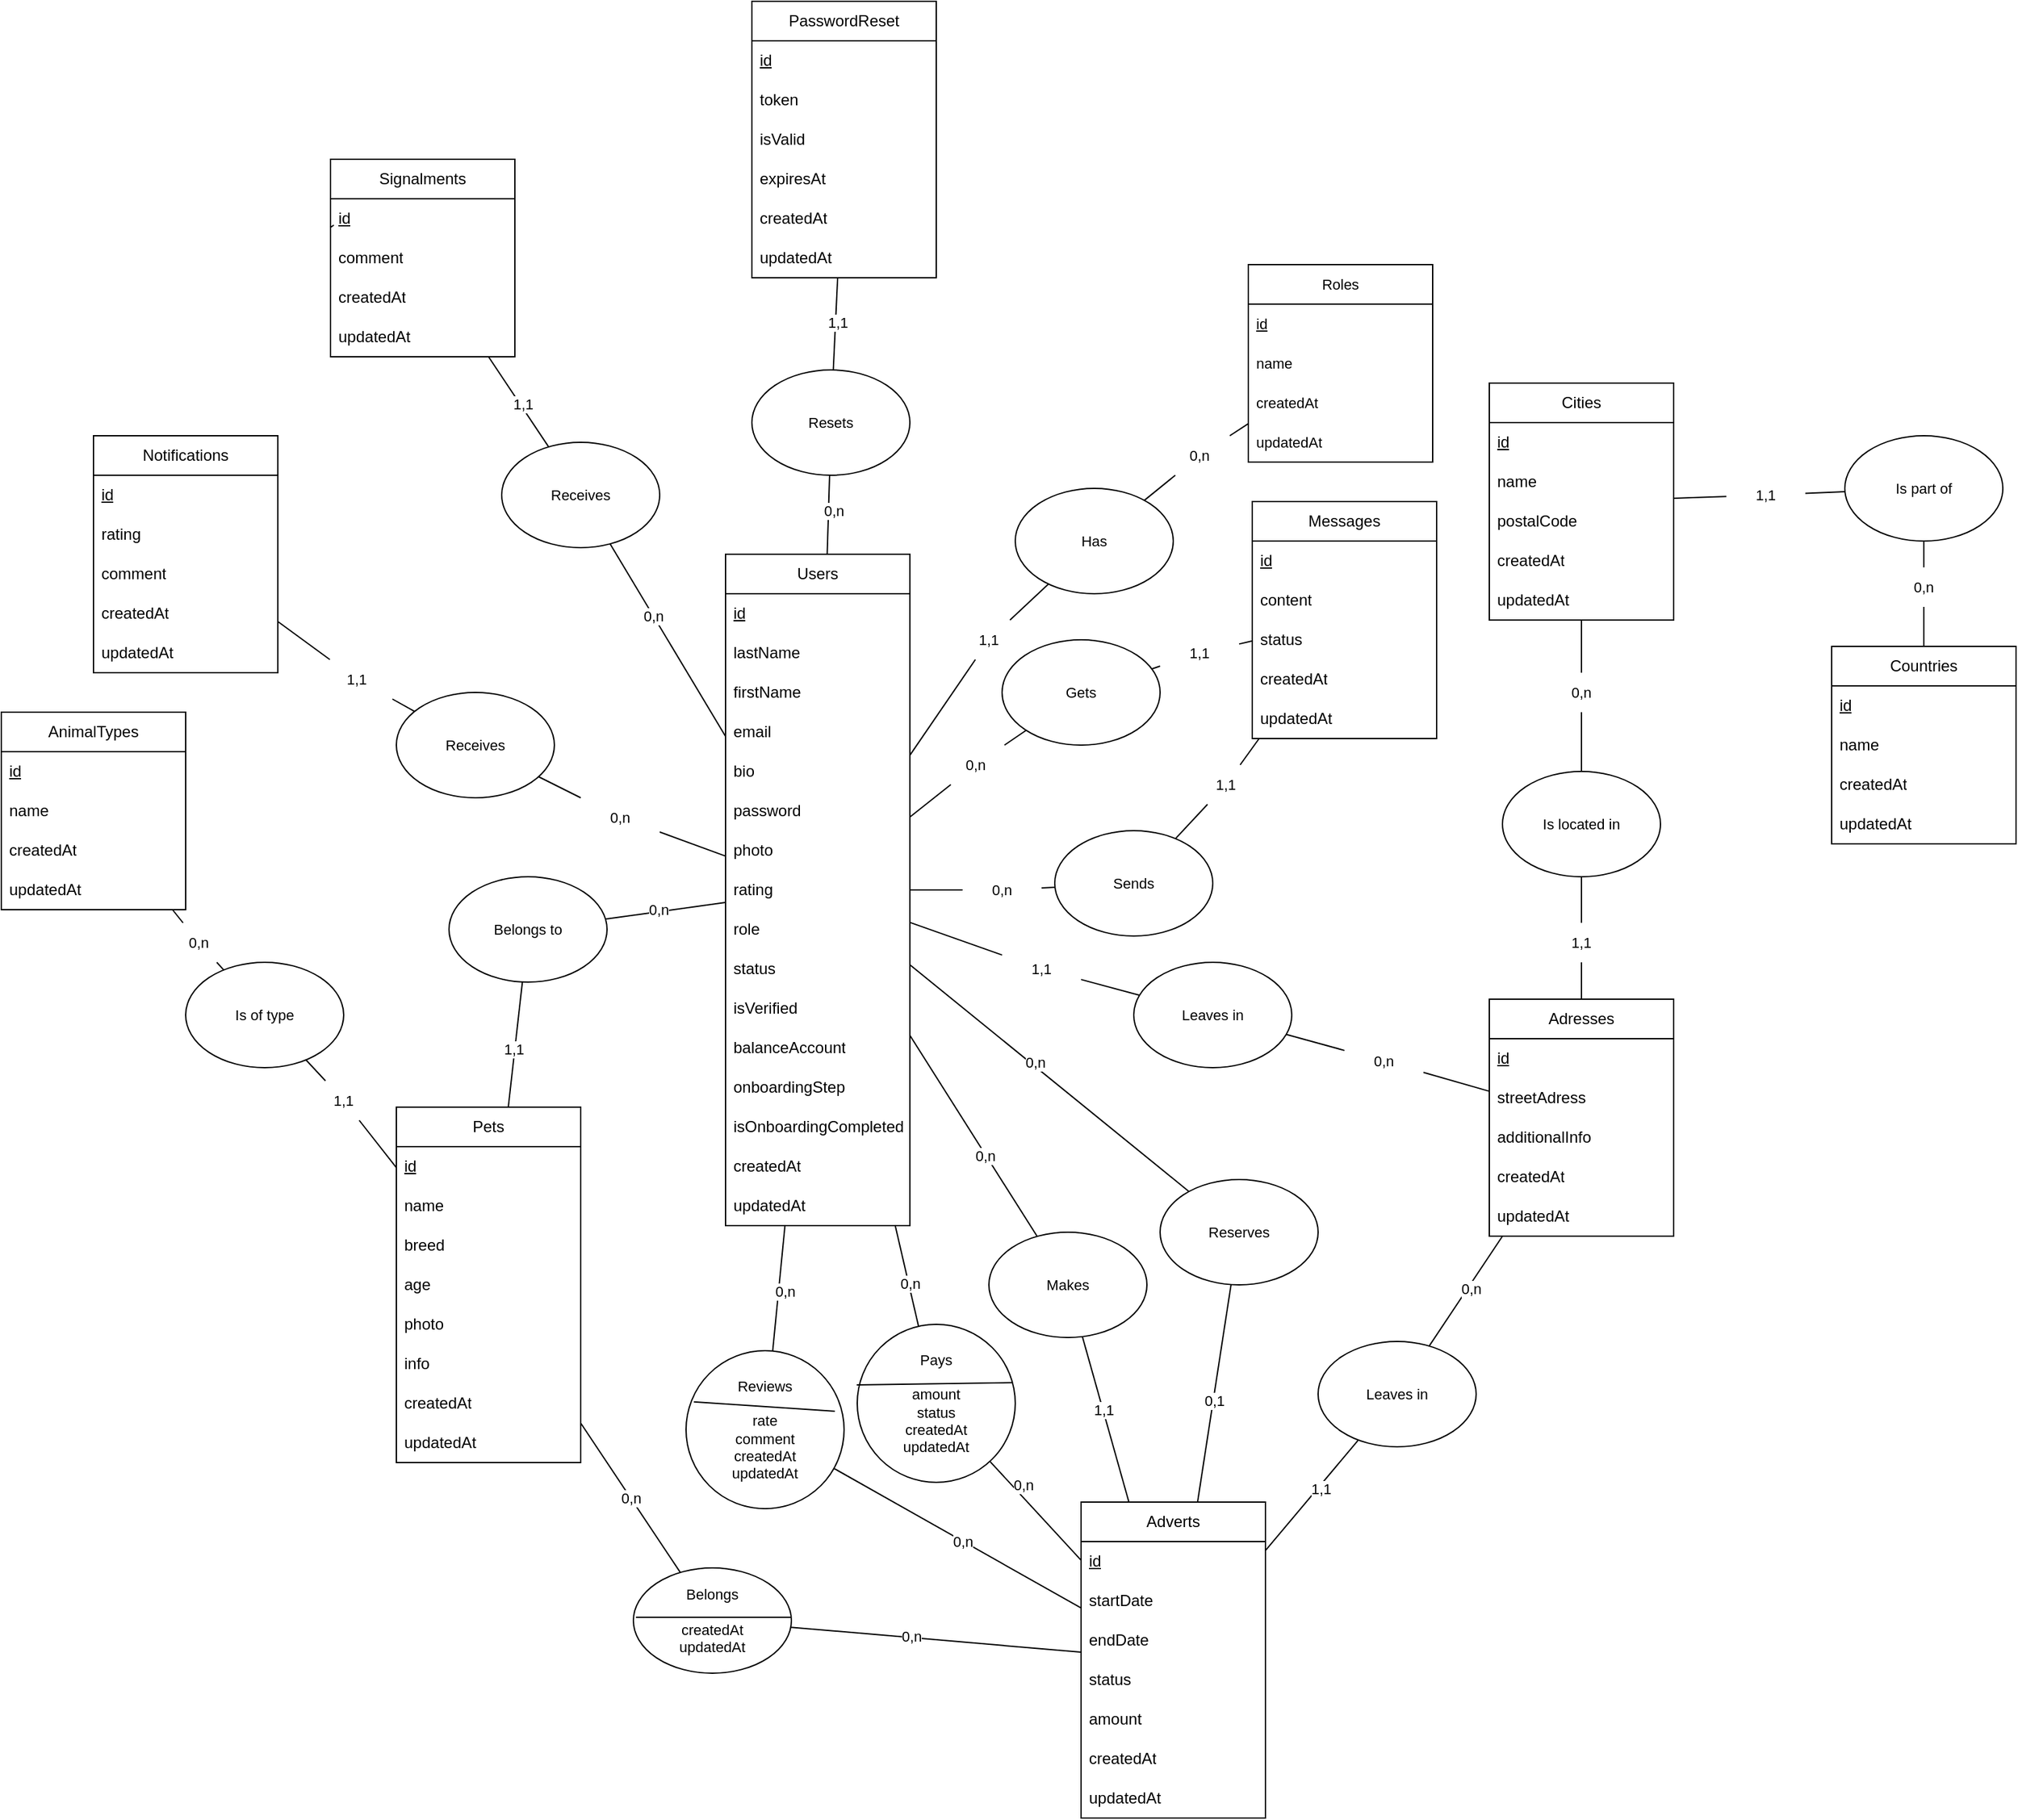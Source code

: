 <mxfile version="26.1.1">
  <diagram name="Page-1" id="XgDI7OJKwT5wsgZ7Hx2b">
    <mxGraphModel dx="6563" dy="4697" grid="1" gridSize="10" guides="1" tooltips="1" connect="1" arrows="1" fold="1" page="1" pageScale="1" pageWidth="827" pageHeight="1169" math="0" shadow="0">
      <root>
        <mxCell id="0" />
        <mxCell id="1" parent="0" />
        <mxCell id="WRu7VwShlFSb5rJ-a_GH-132" style="edgeStyle=none;shape=connector;rounded=0;orthogonalLoop=1;jettySize=auto;html=1;strokeColor=default;align=center;verticalAlign=middle;fontFamily=Helvetica;fontSize=11;fontColor=default;labelBackgroundColor=default;startFill=0;endArrow=none;" parent="1" source="WRu7VwShlFSb5rJ-a_GH-193" target="WRu7VwShlFSb5rJ-a_GH-131" edge="1">
          <mxGeometry relative="1" as="geometry" />
        </mxCell>
        <mxCell id="WRu7VwShlFSb5rJ-a_GH-1" value="Users" style="swimlane;fontStyle=0;childLayout=stackLayout;horizontal=1;startSize=30;horizontalStack=0;resizeParent=1;resizeParentMax=0;resizeLast=0;collapsible=1;marginBottom=0;whiteSpace=wrap;html=1;" parent="1" vertex="1">
          <mxGeometry x="290" y="30" width="140" height="510" as="geometry" />
        </mxCell>
        <mxCell id="WRu7VwShlFSb5rJ-a_GH-2" value="&lt;u&gt;id&lt;/u&gt;" style="text;strokeColor=none;fillColor=none;align=left;verticalAlign=middle;spacingLeft=4;spacingRight=4;overflow=hidden;points=[[0,0.5],[1,0.5]];portConstraint=eastwest;rotatable=0;whiteSpace=wrap;html=1;" parent="WRu7VwShlFSb5rJ-a_GH-1" vertex="1">
          <mxGeometry y="30" width="140" height="30" as="geometry" />
        </mxCell>
        <mxCell id="WRu7VwShlFSb5rJ-a_GH-3" value="lastName" style="text;strokeColor=none;fillColor=none;align=left;verticalAlign=middle;spacingLeft=4;spacingRight=4;overflow=hidden;points=[[0,0.5],[1,0.5]];portConstraint=eastwest;rotatable=0;whiteSpace=wrap;html=1;" parent="WRu7VwShlFSb5rJ-a_GH-1" vertex="1">
          <mxGeometry y="60" width="140" height="30" as="geometry" />
        </mxCell>
        <mxCell id="WRu7VwShlFSb5rJ-a_GH-4" value="firstName" style="text;strokeColor=none;fillColor=none;align=left;verticalAlign=middle;spacingLeft=4;spacingRight=4;overflow=hidden;points=[[0,0.5],[1,0.5]];portConstraint=eastwest;rotatable=0;whiteSpace=wrap;html=1;" parent="WRu7VwShlFSb5rJ-a_GH-1" vertex="1">
          <mxGeometry y="90" width="140" height="30" as="geometry" />
        </mxCell>
        <mxCell id="WRu7VwShlFSb5rJ-a_GH-41" value="email" style="text;strokeColor=none;fillColor=none;align=left;verticalAlign=middle;spacingLeft=4;spacingRight=4;overflow=hidden;points=[[0,0.5],[1,0.5]];portConstraint=eastwest;rotatable=0;whiteSpace=wrap;html=1;" parent="WRu7VwShlFSb5rJ-a_GH-1" vertex="1">
          <mxGeometry y="120" width="140" height="30" as="geometry" />
        </mxCell>
        <mxCell id="WRu7VwShlFSb5rJ-a_GH-42" value="bio" style="text;strokeColor=none;fillColor=none;align=left;verticalAlign=middle;spacingLeft=4;spacingRight=4;overflow=hidden;points=[[0,0.5],[1,0.5]];portConstraint=eastwest;rotatable=0;whiteSpace=wrap;html=1;" parent="WRu7VwShlFSb5rJ-a_GH-1" vertex="1">
          <mxGeometry y="150" width="140" height="30" as="geometry" />
        </mxCell>
        <mxCell id="WRu7VwShlFSb5rJ-a_GH-44" value="password" style="text;strokeColor=none;fillColor=none;align=left;verticalAlign=middle;spacingLeft=4;spacingRight=4;overflow=hidden;points=[[0,0.5],[1,0.5]];portConstraint=eastwest;rotatable=0;whiteSpace=wrap;html=1;" parent="WRu7VwShlFSb5rJ-a_GH-1" vertex="1">
          <mxGeometry y="180" width="140" height="30" as="geometry" />
        </mxCell>
        <mxCell id="pYEZkaHJpJWf7hgzgbra-1" value="photo" style="text;strokeColor=none;fillColor=none;align=left;verticalAlign=middle;spacingLeft=4;spacingRight=4;overflow=hidden;points=[[0,0.5],[1,0.5]];portConstraint=eastwest;rotatable=0;whiteSpace=wrap;html=1;" parent="WRu7VwShlFSb5rJ-a_GH-1" vertex="1">
          <mxGeometry y="210" width="140" height="30" as="geometry" />
        </mxCell>
        <mxCell id="WRu7VwShlFSb5rJ-a_GH-49" value="rating" style="text;strokeColor=none;fillColor=none;align=left;verticalAlign=middle;spacingLeft=4;spacingRight=4;overflow=hidden;points=[[0,0.5],[1,0.5]];portConstraint=eastwest;rotatable=0;whiteSpace=wrap;html=1;" parent="WRu7VwShlFSb5rJ-a_GH-1" vertex="1">
          <mxGeometry y="240" width="140" height="30" as="geometry" />
        </mxCell>
        <mxCell id="WRu7VwShlFSb5rJ-a_GH-47" value="role" style="text;strokeColor=none;fillColor=none;align=left;verticalAlign=middle;spacingLeft=4;spacingRight=4;overflow=hidden;points=[[0,0.5],[1,0.5]];portConstraint=eastwest;rotatable=0;whiteSpace=wrap;html=1;" parent="WRu7VwShlFSb5rJ-a_GH-1" vertex="1">
          <mxGeometry y="270" width="140" height="30" as="geometry" />
        </mxCell>
        <mxCell id="WRu7VwShlFSb5rJ-a_GH-48" value="status" style="text;strokeColor=none;fillColor=none;align=left;verticalAlign=middle;spacingLeft=4;spacingRight=4;overflow=hidden;points=[[0,0.5],[1,0.5]];portConstraint=eastwest;rotatable=0;whiteSpace=wrap;html=1;" parent="WRu7VwShlFSb5rJ-a_GH-1" vertex="1">
          <mxGeometry y="300" width="140" height="30" as="geometry" />
        </mxCell>
        <mxCell id="WRu7VwShlFSb5rJ-a_GH-62" value="isVerified" style="text;strokeColor=none;fillColor=none;align=left;verticalAlign=middle;spacingLeft=4;spacingRight=4;overflow=hidden;points=[[0,0.5],[1,0.5]];portConstraint=eastwest;rotatable=0;whiteSpace=wrap;html=1;" parent="WRu7VwShlFSb5rJ-a_GH-1" vertex="1">
          <mxGeometry y="330" width="140" height="30" as="geometry" />
        </mxCell>
        <mxCell id="pYEZkaHJpJWf7hgzgbra-46" value="balanceAccount" style="text;strokeColor=none;fillColor=none;align=left;verticalAlign=middle;spacingLeft=4;spacingRight=4;overflow=hidden;points=[[0,0.5],[1,0.5]];portConstraint=eastwest;rotatable=0;whiteSpace=wrap;html=1;" parent="WRu7VwShlFSb5rJ-a_GH-1" vertex="1">
          <mxGeometry y="360" width="140" height="30" as="geometry" />
        </mxCell>
        <mxCell id="WRu7VwShlFSb5rJ-a_GH-51" value="onboardingStep" style="text;strokeColor=none;fillColor=none;align=left;verticalAlign=middle;spacingLeft=4;spacingRight=4;overflow=hidden;points=[[0,0.5],[1,0.5]];portConstraint=eastwest;rotatable=0;whiteSpace=wrap;html=1;" parent="WRu7VwShlFSb5rJ-a_GH-1" vertex="1">
          <mxGeometry y="390" width="140" height="30" as="geometry" />
        </mxCell>
        <mxCell id="WRu7VwShlFSb5rJ-a_GH-52" value="isOnboardingCompleted" style="text;strokeColor=none;fillColor=none;align=left;verticalAlign=middle;spacingLeft=4;spacingRight=4;overflow=hidden;points=[[0,0.5],[1,0.5]];portConstraint=eastwest;rotatable=0;whiteSpace=wrap;html=1;" parent="WRu7VwShlFSb5rJ-a_GH-1" vertex="1">
          <mxGeometry y="420" width="140" height="30" as="geometry" />
        </mxCell>
        <mxCell id="WRu7VwShlFSb5rJ-a_GH-45" value="createdAt" style="text;strokeColor=none;fillColor=none;align=left;verticalAlign=middle;spacingLeft=4;spacingRight=4;overflow=hidden;points=[[0,0.5],[1,0.5]];portConstraint=eastwest;rotatable=0;whiteSpace=wrap;html=1;" parent="WRu7VwShlFSb5rJ-a_GH-1" vertex="1">
          <mxGeometry y="450" width="140" height="30" as="geometry" />
        </mxCell>
        <mxCell id="WRu7VwShlFSb5rJ-a_GH-46" value="updatedAt" style="text;strokeColor=none;fillColor=none;align=left;verticalAlign=middle;spacingLeft=4;spacingRight=4;overflow=hidden;points=[[0,0.5],[1,0.5]];portConstraint=eastwest;rotatable=0;whiteSpace=wrap;html=1;" parent="WRu7VwShlFSb5rJ-a_GH-1" vertex="1">
          <mxGeometry y="480" width="140" height="30" as="geometry" />
        </mxCell>
        <mxCell id="pYEZkaHJpJWf7hgzgbra-19" style="edgeStyle=none;shape=connector;rounded=0;orthogonalLoop=1;jettySize=auto;html=1;strokeColor=default;align=center;verticalAlign=middle;fontFamily=Helvetica;fontSize=11;fontColor=default;labelBackgroundColor=default;startFill=0;endArrow=none;" parent="1" source="WRu7VwShlFSb5rJ-a_GH-5" target="pYEZkaHJpJWf7hgzgbra-18" edge="1">
          <mxGeometry relative="1" as="geometry" />
        </mxCell>
        <mxCell id="pYEZkaHJpJWf7hgzgbra-25" value="0,n" style="edgeLabel;html=1;align=center;verticalAlign=middle;resizable=0;points=[];fontFamily=Helvetica;fontSize=11;fontColor=default;labelBackgroundColor=default;" parent="pYEZkaHJpJWf7hgzgbra-19" vertex="1" connectable="0">
          <mxGeometry x="-0.003" relative="1" as="geometry">
            <mxPoint as="offset" />
          </mxGeometry>
        </mxCell>
        <mxCell id="WRu7VwShlFSb5rJ-a_GH-5" value="&lt;div&gt;Pets&lt;/div&gt;" style="swimlane;fontStyle=0;childLayout=stackLayout;horizontal=1;startSize=30;horizontalStack=0;resizeParent=1;resizeParentMax=0;resizeLast=0;collapsible=1;marginBottom=0;whiteSpace=wrap;html=1;" parent="1" vertex="1">
          <mxGeometry x="40" y="450" width="140" height="270" as="geometry" />
        </mxCell>
        <mxCell id="WRu7VwShlFSb5rJ-a_GH-6" value="&lt;u&gt;id&lt;/u&gt;" style="text;strokeColor=none;fillColor=none;align=left;verticalAlign=middle;spacingLeft=4;spacingRight=4;overflow=hidden;points=[[0,0.5],[1,0.5]];portConstraint=eastwest;rotatable=0;whiteSpace=wrap;html=1;" parent="WRu7VwShlFSb5rJ-a_GH-5" vertex="1">
          <mxGeometry y="30" width="140" height="30" as="geometry" />
        </mxCell>
        <mxCell id="WRu7VwShlFSb5rJ-a_GH-7" value="name" style="text;strokeColor=none;fillColor=none;align=left;verticalAlign=middle;spacingLeft=4;spacingRight=4;overflow=hidden;points=[[0,0.5],[1,0.5]];portConstraint=eastwest;rotatable=0;whiteSpace=wrap;html=1;" parent="WRu7VwShlFSb5rJ-a_GH-5" vertex="1">
          <mxGeometry y="60" width="140" height="30" as="geometry" />
        </mxCell>
        <mxCell id="WRu7VwShlFSb5rJ-a_GH-8" value="breed" style="text;strokeColor=none;fillColor=none;align=left;verticalAlign=middle;spacingLeft=4;spacingRight=4;overflow=hidden;points=[[0,0.5],[1,0.5]];portConstraint=eastwest;rotatable=0;whiteSpace=wrap;html=1;" parent="WRu7VwShlFSb5rJ-a_GH-5" vertex="1">
          <mxGeometry y="90" width="140" height="30" as="geometry" />
        </mxCell>
        <mxCell id="WRu7VwShlFSb5rJ-a_GH-77" value="age" style="text;strokeColor=none;fillColor=none;align=left;verticalAlign=middle;spacingLeft=4;spacingRight=4;overflow=hidden;points=[[0,0.5],[1,0.5]];portConstraint=eastwest;rotatable=0;whiteSpace=wrap;html=1;" parent="WRu7VwShlFSb5rJ-a_GH-5" vertex="1">
          <mxGeometry y="120" width="140" height="30" as="geometry" />
        </mxCell>
        <mxCell id="WRu7VwShlFSb5rJ-a_GH-78" value="&lt;div&gt;photo&lt;/div&gt;" style="text;strokeColor=none;fillColor=none;align=left;verticalAlign=middle;spacingLeft=4;spacingRight=4;overflow=hidden;points=[[0,0.5],[1,0.5]];portConstraint=eastwest;rotatable=0;whiteSpace=wrap;html=1;" parent="WRu7VwShlFSb5rJ-a_GH-5" vertex="1">
          <mxGeometry y="150" width="140" height="30" as="geometry" />
        </mxCell>
        <mxCell id="WRu7VwShlFSb5rJ-a_GH-79" value="info" style="text;strokeColor=none;fillColor=none;align=left;verticalAlign=middle;spacingLeft=4;spacingRight=4;overflow=hidden;points=[[0,0.5],[1,0.5]];portConstraint=eastwest;rotatable=0;whiteSpace=wrap;html=1;" parent="WRu7VwShlFSb5rJ-a_GH-5" vertex="1">
          <mxGeometry y="180" width="140" height="30" as="geometry" />
        </mxCell>
        <mxCell id="WRu7VwShlFSb5rJ-a_GH-80" value="createdAt" style="text;strokeColor=none;fillColor=none;align=left;verticalAlign=middle;spacingLeft=4;spacingRight=4;overflow=hidden;points=[[0,0.5],[1,0.5]];portConstraint=eastwest;rotatable=0;whiteSpace=wrap;html=1;" parent="WRu7VwShlFSb5rJ-a_GH-5" vertex="1">
          <mxGeometry y="210" width="140" height="30" as="geometry" />
        </mxCell>
        <mxCell id="WRu7VwShlFSb5rJ-a_GH-81" value="updatedAt" style="text;strokeColor=none;fillColor=none;align=left;verticalAlign=middle;spacingLeft=4;spacingRight=4;overflow=hidden;points=[[0,0.5],[1,0.5]];portConstraint=eastwest;rotatable=0;whiteSpace=wrap;html=1;" parent="WRu7VwShlFSb5rJ-a_GH-5" vertex="1">
          <mxGeometry y="240" width="140" height="30" as="geometry" />
        </mxCell>
        <mxCell id="WRu7VwShlFSb5rJ-a_GH-21" value="&lt;div&gt;Messages&lt;/div&gt;" style="swimlane;fontStyle=0;childLayout=stackLayout;horizontal=1;startSize=30;horizontalStack=0;resizeParent=1;resizeParentMax=0;resizeLast=0;collapsible=1;marginBottom=0;whiteSpace=wrap;html=1;" parent="1" vertex="1">
          <mxGeometry x="690" y="-10" width="140" height="180" as="geometry" />
        </mxCell>
        <mxCell id="WRu7VwShlFSb5rJ-a_GH-22" value="&lt;u&gt;id&lt;/u&gt;" style="text;strokeColor=none;fillColor=none;align=left;verticalAlign=middle;spacingLeft=4;spacingRight=4;overflow=hidden;points=[[0,0.5],[1,0.5]];portConstraint=eastwest;rotatable=0;whiteSpace=wrap;html=1;" parent="WRu7VwShlFSb5rJ-a_GH-21" vertex="1">
          <mxGeometry y="30" width="140" height="30" as="geometry" />
        </mxCell>
        <mxCell id="WRu7VwShlFSb5rJ-a_GH-23" value="content" style="text;strokeColor=none;fillColor=none;align=left;verticalAlign=middle;spacingLeft=4;spacingRight=4;overflow=hidden;points=[[0,0.5],[1,0.5]];portConstraint=eastwest;rotatable=0;whiteSpace=wrap;html=1;" parent="WRu7VwShlFSb5rJ-a_GH-21" vertex="1">
          <mxGeometry y="60" width="140" height="30" as="geometry" />
        </mxCell>
        <mxCell id="WRu7VwShlFSb5rJ-a_GH-24" value="status" style="text;strokeColor=none;fillColor=none;align=left;verticalAlign=middle;spacingLeft=4;spacingRight=4;overflow=hidden;points=[[0,0.5],[1,0.5]];portConstraint=eastwest;rotatable=0;whiteSpace=wrap;html=1;" parent="WRu7VwShlFSb5rJ-a_GH-21" vertex="1">
          <mxGeometry y="90" width="140" height="30" as="geometry" />
        </mxCell>
        <mxCell id="WRu7VwShlFSb5rJ-a_GH-89" value="createdAt" style="text;strokeColor=none;fillColor=none;align=left;verticalAlign=middle;spacingLeft=4;spacingRight=4;overflow=hidden;points=[[0,0.5],[1,0.5]];portConstraint=eastwest;rotatable=0;whiteSpace=wrap;html=1;" parent="WRu7VwShlFSb5rJ-a_GH-21" vertex="1">
          <mxGeometry y="120" width="140" height="30" as="geometry" />
        </mxCell>
        <mxCell id="WRu7VwShlFSb5rJ-a_GH-90" value="updatedAt" style="text;strokeColor=none;fillColor=none;align=left;verticalAlign=middle;spacingLeft=4;spacingRight=4;overflow=hidden;points=[[0,0.5],[1,0.5]];portConstraint=eastwest;rotatable=0;whiteSpace=wrap;html=1;" parent="WRu7VwShlFSb5rJ-a_GH-21" vertex="1">
          <mxGeometry y="150" width="140" height="30" as="geometry" />
        </mxCell>
        <mxCell id="WRu7VwShlFSb5rJ-a_GH-35" style="edgeStyle=none;shape=connector;rounded=0;orthogonalLoop=1;jettySize=auto;html=1;strokeColor=default;align=center;verticalAlign=middle;fontFamily=Helvetica;fontSize=11;fontColor=default;labelBackgroundColor=default;startFill=0;endArrow=none;" parent="1" source="WRu7VwShlFSb5rJ-a_GH-173" target="WRu7VwShlFSb5rJ-a_GH-1" edge="1">
          <mxGeometry relative="1" as="geometry" />
        </mxCell>
        <mxCell id="WRu7VwShlFSb5rJ-a_GH-36" style="edgeStyle=none;shape=connector;rounded=0;orthogonalLoop=1;jettySize=auto;html=1;strokeColor=default;align=center;verticalAlign=middle;fontFamily=Helvetica;fontSize=11;fontColor=default;labelBackgroundColor=default;startFill=0;endArrow=none;" parent="1" source="WRu7VwShlFSb5rJ-a_GH-175" target="WRu7VwShlFSb5rJ-a_GH-21" edge="1">
          <mxGeometry relative="1" as="geometry" />
        </mxCell>
        <mxCell id="WRu7VwShlFSb5rJ-a_GH-34" value="Sends" style="ellipse;whiteSpace=wrap;html=1;fontFamily=Helvetica;fontSize=11;fontColor=default;labelBackgroundColor=default;" parent="1" vertex="1">
          <mxGeometry x="540" y="240" width="120" height="80" as="geometry" />
        </mxCell>
        <mxCell id="WRu7VwShlFSb5rJ-a_GH-60" style="edgeStyle=none;shape=connector;rounded=0;orthogonalLoop=1;jettySize=auto;html=1;strokeColor=default;align=center;verticalAlign=middle;fontFamily=Helvetica;fontSize=11;fontColor=default;labelBackgroundColor=default;startFill=0;endArrow=none;" parent="1" source="WRu7VwShlFSb5rJ-a_GH-151" target="WRu7VwShlFSb5rJ-a_GH-59" edge="1">
          <mxGeometry relative="1" as="geometry" />
        </mxCell>
        <mxCell id="WRu7VwShlFSb5rJ-a_GH-54" value="AnimalTypes" style="swimlane;fontStyle=0;childLayout=stackLayout;horizontal=1;startSize=30;horizontalStack=0;resizeParent=1;resizeParentMax=0;resizeLast=0;collapsible=1;marginBottom=0;whiteSpace=wrap;html=1;" parent="1" vertex="1">
          <mxGeometry x="-260" y="150" width="140" height="150" as="geometry" />
        </mxCell>
        <mxCell id="WRu7VwShlFSb5rJ-a_GH-55" value="&lt;u&gt;id&lt;/u&gt;" style="text;strokeColor=none;fillColor=none;align=left;verticalAlign=middle;spacingLeft=4;spacingRight=4;overflow=hidden;points=[[0,0.5],[1,0.5]];portConstraint=eastwest;rotatable=0;whiteSpace=wrap;html=1;" parent="WRu7VwShlFSb5rJ-a_GH-54" vertex="1">
          <mxGeometry y="30" width="140" height="30" as="geometry" />
        </mxCell>
        <mxCell id="WRu7VwShlFSb5rJ-a_GH-56" value="name" style="text;strokeColor=none;fillColor=none;align=left;verticalAlign=middle;spacingLeft=4;spacingRight=4;overflow=hidden;points=[[0,0.5],[1,0.5]];portConstraint=eastwest;rotatable=0;whiteSpace=wrap;html=1;" parent="WRu7VwShlFSb5rJ-a_GH-54" vertex="1">
          <mxGeometry y="60" width="140" height="30" as="geometry" />
        </mxCell>
        <mxCell id="WRu7VwShlFSb5rJ-a_GH-57" value="&lt;div&gt;createdAt&lt;/div&gt;" style="text;strokeColor=none;fillColor=none;align=left;verticalAlign=middle;spacingLeft=4;spacingRight=4;overflow=hidden;points=[[0,0.5],[1,0.5]];portConstraint=eastwest;rotatable=0;whiteSpace=wrap;html=1;" parent="WRu7VwShlFSb5rJ-a_GH-54" vertex="1">
          <mxGeometry y="90" width="140" height="30" as="geometry" />
        </mxCell>
        <mxCell id="WRu7VwShlFSb5rJ-a_GH-58" value="updatedAt" style="text;strokeColor=none;fillColor=none;align=left;verticalAlign=middle;spacingLeft=4;spacingRight=4;overflow=hidden;points=[[0,0.5],[1,0.5]];portConstraint=eastwest;rotatable=0;whiteSpace=wrap;html=1;" parent="WRu7VwShlFSb5rJ-a_GH-54" vertex="1">
          <mxGeometry y="120" width="140" height="30" as="geometry" />
        </mxCell>
        <mxCell id="WRu7VwShlFSb5rJ-a_GH-61" style="edgeStyle=none;shape=connector;rounded=0;orthogonalLoop=1;jettySize=auto;html=1;strokeColor=default;align=center;verticalAlign=middle;fontFamily=Helvetica;fontSize=11;fontColor=default;labelBackgroundColor=default;startFill=0;endArrow=none;" parent="1" source="WRu7VwShlFSb5rJ-a_GH-149" target="WRu7VwShlFSb5rJ-a_GH-5" edge="1">
          <mxGeometry relative="1" as="geometry" />
        </mxCell>
        <mxCell id="WRu7VwShlFSb5rJ-a_GH-59" value="Is of type" style="ellipse;whiteSpace=wrap;html=1;fontFamily=Helvetica;fontSize=11;fontColor=default;labelBackgroundColor=default;" parent="1" vertex="1">
          <mxGeometry x="-120" y="340" width="120" height="80" as="geometry" />
        </mxCell>
        <mxCell id="WRu7VwShlFSb5rJ-a_GH-68" style="edgeStyle=none;shape=connector;rounded=0;orthogonalLoop=1;jettySize=auto;html=1;strokeColor=default;align=center;verticalAlign=middle;fontFamily=Helvetica;fontSize=11;fontColor=default;labelBackgroundColor=default;startFill=0;endArrow=none;" parent="1" source="WRu7VwShlFSb5rJ-a_GH-187" target="WRu7VwShlFSb5rJ-a_GH-67" edge="1">
          <mxGeometry relative="1" as="geometry" />
        </mxCell>
        <mxCell id="WRu7VwShlFSb5rJ-a_GH-63" value="Roles" style="swimlane;fontStyle=0;childLayout=stackLayout;horizontal=1;startSize=30;horizontalStack=0;resizeParent=1;resizeParentMax=0;resizeLast=0;collapsible=1;marginBottom=0;whiteSpace=wrap;html=1;fontFamily=Helvetica;fontSize=11;fontColor=default;labelBackgroundColor=default;" parent="1" vertex="1">
          <mxGeometry x="687" y="-190" width="140" height="150" as="geometry" />
        </mxCell>
        <mxCell id="WRu7VwShlFSb5rJ-a_GH-64" value="&lt;u&gt;id&lt;/u&gt;" style="text;strokeColor=none;fillColor=none;align=left;verticalAlign=middle;spacingLeft=4;spacingRight=4;overflow=hidden;points=[[0,0.5],[1,0.5]];portConstraint=eastwest;rotatable=0;whiteSpace=wrap;html=1;fontFamily=Helvetica;fontSize=11;fontColor=default;labelBackgroundColor=default;" parent="WRu7VwShlFSb5rJ-a_GH-63" vertex="1">
          <mxGeometry y="30" width="140" height="30" as="geometry" />
        </mxCell>
        <mxCell id="WRu7VwShlFSb5rJ-a_GH-66" value="name" style="text;strokeColor=none;fillColor=none;align=left;verticalAlign=middle;spacingLeft=4;spacingRight=4;overflow=hidden;points=[[0,0.5],[1,0.5]];portConstraint=eastwest;rotatable=0;whiteSpace=wrap;html=1;fontFamily=Helvetica;fontSize=11;fontColor=default;labelBackgroundColor=default;" parent="WRu7VwShlFSb5rJ-a_GH-63" vertex="1">
          <mxGeometry y="60" width="140" height="30" as="geometry" />
        </mxCell>
        <mxCell id="WRu7VwShlFSb5rJ-a_GH-70" value="createdAt" style="text;strokeColor=none;fillColor=none;align=left;verticalAlign=middle;spacingLeft=4;spacingRight=4;overflow=hidden;points=[[0,0.5],[1,0.5]];portConstraint=eastwest;rotatable=0;whiteSpace=wrap;html=1;fontFamily=Helvetica;fontSize=11;fontColor=default;labelBackgroundColor=default;" parent="WRu7VwShlFSb5rJ-a_GH-63" vertex="1">
          <mxGeometry y="90" width="140" height="30" as="geometry" />
        </mxCell>
        <mxCell id="WRu7VwShlFSb5rJ-a_GH-71" value="updatedAt" style="text;strokeColor=none;fillColor=none;align=left;verticalAlign=middle;spacingLeft=4;spacingRight=4;overflow=hidden;points=[[0,0.5],[1,0.5]];portConstraint=eastwest;rotatable=0;whiteSpace=wrap;html=1;fontFamily=Helvetica;fontSize=11;fontColor=default;labelBackgroundColor=default;" parent="WRu7VwShlFSb5rJ-a_GH-63" vertex="1">
          <mxGeometry y="120" width="140" height="30" as="geometry" />
        </mxCell>
        <mxCell id="WRu7VwShlFSb5rJ-a_GH-69" style="edgeStyle=none;shape=connector;rounded=0;orthogonalLoop=1;jettySize=auto;html=1;strokeColor=default;align=center;verticalAlign=middle;fontFamily=Helvetica;fontSize=11;fontColor=default;labelBackgroundColor=default;startFill=0;endArrow=none;" parent="1" source="WRu7VwShlFSb5rJ-a_GH-185" target="WRu7VwShlFSb5rJ-a_GH-1" edge="1">
          <mxGeometry relative="1" as="geometry" />
        </mxCell>
        <mxCell id="WRu7VwShlFSb5rJ-a_GH-67" value="Has" style="ellipse;whiteSpace=wrap;html=1;fontFamily=Helvetica;fontSize=11;fontColor=default;labelBackgroundColor=default;" parent="1" vertex="1">
          <mxGeometry x="510" y="-20" width="120" height="80" as="geometry" />
        </mxCell>
        <mxCell id="WRu7VwShlFSb5rJ-a_GH-87" style="edgeStyle=none;shape=connector;rounded=0;orthogonalLoop=1;jettySize=auto;html=1;strokeColor=default;align=center;verticalAlign=middle;fontFamily=Helvetica;fontSize=11;fontColor=default;labelBackgroundColor=default;startFill=0;endArrow=none;" parent="1" source="WRu7VwShlFSb5rJ-a_GH-177" target="WRu7VwShlFSb5rJ-a_GH-1" edge="1">
          <mxGeometry relative="1" as="geometry" />
        </mxCell>
        <mxCell id="WRu7VwShlFSb5rJ-a_GH-88" style="edgeStyle=none;shape=connector;rounded=0;orthogonalLoop=1;jettySize=auto;html=1;strokeColor=default;align=center;verticalAlign=middle;fontFamily=Helvetica;fontSize=11;fontColor=default;labelBackgroundColor=default;startFill=0;endArrow=none;" parent="1" source="WRu7VwShlFSb5rJ-a_GH-179" target="WRu7VwShlFSb5rJ-a_GH-21" edge="1">
          <mxGeometry relative="1" as="geometry" />
        </mxCell>
        <mxCell id="WRu7VwShlFSb5rJ-a_GH-86" value="Gets" style="ellipse;whiteSpace=wrap;html=1;fontFamily=Helvetica;fontSize=11;fontColor=default;labelBackgroundColor=default;" parent="1" vertex="1">
          <mxGeometry x="500" y="95" width="120" height="80" as="geometry" />
        </mxCell>
        <mxCell id="WRu7VwShlFSb5rJ-a_GH-91" value="Notifications" style="swimlane;fontStyle=0;childLayout=stackLayout;horizontal=1;startSize=30;horizontalStack=0;resizeParent=1;resizeParentMax=0;resizeLast=0;collapsible=1;marginBottom=0;whiteSpace=wrap;html=1;" parent="1" vertex="1">
          <mxGeometry x="-190" y="-60" width="140" height="180" as="geometry" />
        </mxCell>
        <mxCell id="WRu7VwShlFSb5rJ-a_GH-92" value="&lt;u&gt;id&lt;/u&gt;" style="text;strokeColor=none;fillColor=none;align=left;verticalAlign=middle;spacingLeft=4;spacingRight=4;overflow=hidden;points=[[0,0.5],[1,0.5]];portConstraint=eastwest;rotatable=0;whiteSpace=wrap;html=1;" parent="WRu7VwShlFSb5rJ-a_GH-91" vertex="1">
          <mxGeometry y="30" width="140" height="30" as="geometry" />
        </mxCell>
        <mxCell id="WRu7VwShlFSb5rJ-a_GH-93" value="rating" style="text;strokeColor=none;fillColor=none;align=left;verticalAlign=middle;spacingLeft=4;spacingRight=4;overflow=hidden;points=[[0,0.5],[1,0.5]];portConstraint=eastwest;rotatable=0;whiteSpace=wrap;html=1;" parent="WRu7VwShlFSb5rJ-a_GH-91" vertex="1">
          <mxGeometry y="60" width="140" height="30" as="geometry" />
        </mxCell>
        <mxCell id="WRu7VwShlFSb5rJ-a_GH-94" value="comment" style="text;strokeColor=none;fillColor=none;align=left;verticalAlign=middle;spacingLeft=4;spacingRight=4;overflow=hidden;points=[[0,0.5],[1,0.5]];portConstraint=eastwest;rotatable=0;whiteSpace=wrap;html=1;" parent="WRu7VwShlFSb5rJ-a_GH-91" vertex="1">
          <mxGeometry y="90" width="140" height="30" as="geometry" />
        </mxCell>
        <mxCell id="WRu7VwShlFSb5rJ-a_GH-95" value="createdAt" style="text;strokeColor=none;fillColor=none;align=left;verticalAlign=middle;spacingLeft=4;spacingRight=4;overflow=hidden;points=[[0,0.5],[1,0.5]];portConstraint=eastwest;rotatable=0;whiteSpace=wrap;html=1;" parent="WRu7VwShlFSb5rJ-a_GH-91" vertex="1">
          <mxGeometry y="120" width="140" height="30" as="geometry" />
        </mxCell>
        <mxCell id="WRu7VwShlFSb5rJ-a_GH-96" value="updatedAt" style="text;strokeColor=none;fillColor=none;align=left;verticalAlign=middle;spacingLeft=4;spacingRight=4;overflow=hidden;points=[[0,0.5],[1,0.5]];portConstraint=eastwest;rotatable=0;whiteSpace=wrap;html=1;" parent="WRu7VwShlFSb5rJ-a_GH-91" vertex="1">
          <mxGeometry y="150" width="140" height="30" as="geometry" />
        </mxCell>
        <mxCell id="WRu7VwShlFSb5rJ-a_GH-100" style="edgeStyle=none;shape=connector;rounded=0;orthogonalLoop=1;jettySize=auto;html=1;strokeColor=default;align=center;verticalAlign=middle;fontFamily=Helvetica;fontSize=11;fontColor=default;labelBackgroundColor=default;startFill=0;endArrow=none;" parent="1" source="WRu7VwShlFSb5rJ-a_GH-181" target="WRu7VwShlFSb5rJ-a_GH-1" edge="1">
          <mxGeometry relative="1" as="geometry" />
        </mxCell>
        <mxCell id="WRu7VwShlFSb5rJ-a_GH-97" value="Receives" style="ellipse;whiteSpace=wrap;html=1;fontFamily=Helvetica;fontSize=11;fontColor=default;labelBackgroundColor=default;" parent="1" vertex="1">
          <mxGeometry x="40" y="135" width="120" height="80" as="geometry" />
        </mxCell>
        <mxCell id="WRu7VwShlFSb5rJ-a_GH-98" style="edgeStyle=none;shape=connector;rounded=0;orthogonalLoop=1;jettySize=auto;html=1;strokeColor=default;align=center;verticalAlign=middle;fontFamily=Helvetica;fontSize=11;fontColor=default;labelBackgroundColor=default;startFill=0;endArrow=none;" parent="1" source="WRu7VwShlFSb5rJ-a_GH-183" target="WRu7VwShlFSb5rJ-a_GH-97" edge="1">
          <mxGeometry relative="1" as="geometry" />
        </mxCell>
        <mxCell id="WRu7VwShlFSb5rJ-a_GH-138" style="edgeStyle=none;shape=connector;rounded=0;orthogonalLoop=1;jettySize=auto;html=1;strokeColor=default;align=center;verticalAlign=middle;fontFamily=Helvetica;fontSize=11;fontColor=default;labelBackgroundColor=default;startFill=0;endArrow=none;" parent="1" source="WRu7VwShlFSb5rJ-a_GH-203" target="WRu7VwShlFSb5rJ-a_GH-143" edge="1">
          <mxGeometry relative="1" as="geometry">
            <mxPoint x="66.921" y="-466.649" as="targetPoint" />
          </mxGeometry>
        </mxCell>
        <mxCell id="WRu7VwShlFSb5rJ-a_GH-101" value="Cities" style="swimlane;fontStyle=0;childLayout=stackLayout;horizontal=1;startSize=30;horizontalStack=0;resizeParent=1;resizeParentMax=0;resizeLast=0;collapsible=1;marginBottom=0;whiteSpace=wrap;html=1;" parent="1" vertex="1">
          <mxGeometry x="870" y="-100" width="140" height="180" as="geometry" />
        </mxCell>
        <mxCell id="WRu7VwShlFSb5rJ-a_GH-102" value="&lt;u&gt;id&lt;/u&gt;" style="text;strokeColor=none;fillColor=none;align=left;verticalAlign=middle;spacingLeft=4;spacingRight=4;overflow=hidden;points=[[0,0.5],[1,0.5]];portConstraint=eastwest;rotatable=0;whiteSpace=wrap;html=1;" parent="WRu7VwShlFSb5rJ-a_GH-101" vertex="1">
          <mxGeometry y="30" width="140" height="30" as="geometry" />
        </mxCell>
        <mxCell id="WRu7VwShlFSb5rJ-a_GH-103" value="name" style="text;strokeColor=none;fillColor=none;align=left;verticalAlign=middle;spacingLeft=4;spacingRight=4;overflow=hidden;points=[[0,0.5],[1,0.5]];portConstraint=eastwest;rotatable=0;whiteSpace=wrap;html=1;" parent="WRu7VwShlFSb5rJ-a_GH-101" vertex="1">
          <mxGeometry y="60" width="140" height="30" as="geometry" />
        </mxCell>
        <mxCell id="WRu7VwShlFSb5rJ-a_GH-104" value="postalCode" style="text;strokeColor=none;fillColor=none;align=left;verticalAlign=middle;spacingLeft=4;spacingRight=4;overflow=hidden;points=[[0,0.5],[1,0.5]];portConstraint=eastwest;rotatable=0;whiteSpace=wrap;html=1;" parent="WRu7VwShlFSb5rJ-a_GH-101" vertex="1">
          <mxGeometry y="90" width="140" height="30" as="geometry" />
        </mxCell>
        <mxCell id="WRu7VwShlFSb5rJ-a_GH-105" value="createdAt" style="text;strokeColor=none;fillColor=none;align=left;verticalAlign=middle;spacingLeft=4;spacingRight=4;overflow=hidden;points=[[0,0.5],[1,0.5]];portConstraint=eastwest;rotatable=0;whiteSpace=wrap;html=1;" parent="WRu7VwShlFSb5rJ-a_GH-101" vertex="1">
          <mxGeometry y="120" width="140" height="30" as="geometry" />
        </mxCell>
        <mxCell id="WRu7VwShlFSb5rJ-a_GH-106" value="updatedAt" style="text;strokeColor=none;fillColor=none;align=left;verticalAlign=middle;spacingLeft=4;spacingRight=4;overflow=hidden;points=[[0,0.5],[1,0.5]];portConstraint=eastwest;rotatable=0;whiteSpace=wrap;html=1;" parent="WRu7VwShlFSb5rJ-a_GH-101" vertex="1">
          <mxGeometry y="150" width="140" height="30" as="geometry" />
        </mxCell>
        <mxCell id="WRu7VwShlFSb5rJ-a_GH-119" value="Countries" style="swimlane;fontStyle=0;childLayout=stackLayout;horizontal=1;startSize=30;horizontalStack=0;resizeParent=1;resizeParentMax=0;resizeLast=0;collapsible=1;marginBottom=0;whiteSpace=wrap;html=1;" parent="1" vertex="1">
          <mxGeometry x="1130" y="100" width="140" height="150" as="geometry" />
        </mxCell>
        <mxCell id="WRu7VwShlFSb5rJ-a_GH-120" value="&lt;u&gt;id&lt;/u&gt;" style="text;strokeColor=none;fillColor=none;align=left;verticalAlign=middle;spacingLeft=4;spacingRight=4;overflow=hidden;points=[[0,0.5],[1,0.5]];portConstraint=eastwest;rotatable=0;whiteSpace=wrap;html=1;" parent="WRu7VwShlFSb5rJ-a_GH-119" vertex="1">
          <mxGeometry y="30" width="140" height="30" as="geometry" />
        </mxCell>
        <mxCell id="WRu7VwShlFSb5rJ-a_GH-121" value="name" style="text;strokeColor=none;fillColor=none;align=left;verticalAlign=middle;spacingLeft=4;spacingRight=4;overflow=hidden;points=[[0,0.5],[1,0.5]];portConstraint=eastwest;rotatable=0;whiteSpace=wrap;html=1;" parent="WRu7VwShlFSb5rJ-a_GH-119" vertex="1">
          <mxGeometry y="60" width="140" height="30" as="geometry" />
        </mxCell>
        <mxCell id="WRu7VwShlFSb5rJ-a_GH-123" value="createdAt" style="text;strokeColor=none;fillColor=none;align=left;verticalAlign=middle;spacingLeft=4;spacingRight=4;overflow=hidden;points=[[0,0.5],[1,0.5]];portConstraint=eastwest;rotatable=0;whiteSpace=wrap;html=1;" parent="WRu7VwShlFSb5rJ-a_GH-119" vertex="1">
          <mxGeometry y="90" width="140" height="30" as="geometry" />
        </mxCell>
        <mxCell id="WRu7VwShlFSb5rJ-a_GH-124" value="updatedAt" style="text;strokeColor=none;fillColor=none;align=left;verticalAlign=middle;spacingLeft=4;spacingRight=4;overflow=hidden;points=[[0,0.5],[1,0.5]];portConstraint=eastwest;rotatable=0;whiteSpace=wrap;html=1;" parent="WRu7VwShlFSb5rJ-a_GH-119" vertex="1">
          <mxGeometry y="120" width="140" height="30" as="geometry" />
        </mxCell>
        <mxCell id="WRu7VwShlFSb5rJ-a_GH-125" value="Adresses" style="swimlane;fontStyle=0;childLayout=stackLayout;horizontal=1;startSize=30;horizontalStack=0;resizeParent=1;resizeParentMax=0;resizeLast=0;collapsible=1;marginBottom=0;whiteSpace=wrap;html=1;" parent="1" vertex="1">
          <mxGeometry x="870" y="368" width="140" height="180" as="geometry" />
        </mxCell>
        <mxCell id="WRu7VwShlFSb5rJ-a_GH-126" value="&lt;u&gt;id&lt;/u&gt;" style="text;strokeColor=none;fillColor=none;align=left;verticalAlign=middle;spacingLeft=4;spacingRight=4;overflow=hidden;points=[[0,0.5],[1,0.5]];portConstraint=eastwest;rotatable=0;whiteSpace=wrap;html=1;" parent="WRu7VwShlFSb5rJ-a_GH-125" vertex="1">
          <mxGeometry y="30" width="140" height="30" as="geometry" />
        </mxCell>
        <mxCell id="WRu7VwShlFSb5rJ-a_GH-127" value="streetAdress" style="text;strokeColor=none;fillColor=none;align=left;verticalAlign=middle;spacingLeft=4;spacingRight=4;overflow=hidden;points=[[0,0.5],[1,0.5]];portConstraint=eastwest;rotatable=0;whiteSpace=wrap;html=1;" parent="WRu7VwShlFSb5rJ-a_GH-125" vertex="1">
          <mxGeometry y="60" width="140" height="30" as="geometry" />
        </mxCell>
        <mxCell id="WRu7VwShlFSb5rJ-a_GH-128" value="additionalInfo" style="text;strokeColor=none;fillColor=none;align=left;verticalAlign=middle;spacingLeft=4;spacingRight=4;overflow=hidden;points=[[0,0.5],[1,0.5]];portConstraint=eastwest;rotatable=0;whiteSpace=wrap;html=1;" parent="WRu7VwShlFSb5rJ-a_GH-125" vertex="1">
          <mxGeometry y="90" width="140" height="30" as="geometry" />
        </mxCell>
        <mxCell id="WRu7VwShlFSb5rJ-a_GH-129" value="createdAt" style="text;strokeColor=none;fillColor=none;align=left;verticalAlign=middle;spacingLeft=4;spacingRight=4;overflow=hidden;points=[[0,0.5],[1,0.5]];portConstraint=eastwest;rotatable=0;whiteSpace=wrap;html=1;" parent="WRu7VwShlFSb5rJ-a_GH-125" vertex="1">
          <mxGeometry y="120" width="140" height="30" as="geometry" />
        </mxCell>
        <mxCell id="WRu7VwShlFSb5rJ-a_GH-130" value="updatedAt" style="text;strokeColor=none;fillColor=none;align=left;verticalAlign=middle;spacingLeft=4;spacingRight=4;overflow=hidden;points=[[0,0.5],[1,0.5]];portConstraint=eastwest;rotatable=0;whiteSpace=wrap;html=1;" parent="WRu7VwShlFSb5rJ-a_GH-125" vertex="1">
          <mxGeometry y="150" width="140" height="30" as="geometry" />
        </mxCell>
        <mxCell id="WRu7VwShlFSb5rJ-a_GH-133" style="edgeStyle=none;shape=connector;rounded=0;orthogonalLoop=1;jettySize=auto;html=1;strokeColor=default;align=center;verticalAlign=middle;fontFamily=Helvetica;fontSize=11;fontColor=default;labelBackgroundColor=default;startFill=0;endArrow=none;" parent="1" source="WRu7VwShlFSb5rJ-a_GH-195" target="WRu7VwShlFSb5rJ-a_GH-125" edge="1">
          <mxGeometry relative="1" as="geometry" />
        </mxCell>
        <mxCell id="WRu7VwShlFSb5rJ-a_GH-131" value="Leaves in" style="ellipse;whiteSpace=wrap;html=1;fontFamily=Helvetica;fontSize=11;fontColor=default;labelBackgroundColor=default;" parent="1" vertex="1">
          <mxGeometry x="600" y="340" width="120" height="80" as="geometry" />
        </mxCell>
        <mxCell id="WRu7VwShlFSb5rJ-a_GH-135" style="edgeStyle=none;shape=connector;rounded=0;orthogonalLoop=1;jettySize=auto;html=1;strokeColor=default;align=center;verticalAlign=middle;fontFamily=Helvetica;fontSize=11;fontColor=default;labelBackgroundColor=default;startFill=0;endArrow=none;" parent="1" source="WRu7VwShlFSb5rJ-a_GH-199" target="WRu7VwShlFSb5rJ-a_GH-101" edge="1">
          <mxGeometry relative="1" as="geometry" />
        </mxCell>
        <mxCell id="WRu7VwShlFSb5rJ-a_GH-136" style="edgeStyle=none;shape=connector;rounded=0;orthogonalLoop=1;jettySize=auto;html=1;strokeColor=default;align=center;verticalAlign=middle;fontFamily=Helvetica;fontSize=11;fontColor=default;labelBackgroundColor=default;startFill=0;endArrow=none;" parent="1" source="WRu7VwShlFSb5rJ-a_GH-197" target="WRu7VwShlFSb5rJ-a_GH-125" edge="1">
          <mxGeometry relative="1" as="geometry" />
        </mxCell>
        <mxCell id="WRu7VwShlFSb5rJ-a_GH-134" value="Is located in" style="ellipse;whiteSpace=wrap;html=1;fontFamily=Helvetica;fontSize=11;fontColor=default;labelBackgroundColor=default;" parent="1" vertex="1">
          <mxGeometry x="880" y="195" width="120" height="80" as="geometry" />
        </mxCell>
        <mxCell id="WRu7VwShlFSb5rJ-a_GH-141" style="edgeStyle=none;shape=connector;rounded=0;orthogonalLoop=1;jettySize=auto;html=1;strokeColor=default;align=center;verticalAlign=middle;fontFamily=Helvetica;fontSize=11;fontColor=default;labelBackgroundColor=default;startFill=0;endArrow=none;" parent="1" edge="1">
          <mxGeometry relative="1" as="geometry">
            <mxPoint x="-60" y="-191.52" as="sourcePoint" />
            <mxPoint x="-59.598" y="-191.701" as="targetPoint" />
          </mxGeometry>
        </mxCell>
        <mxCell id="WRu7VwShlFSb5rJ-a_GH-145" style="edgeStyle=none;shape=connector;rounded=0;orthogonalLoop=1;jettySize=auto;html=1;strokeColor=default;align=center;verticalAlign=middle;fontFamily=Helvetica;fontSize=11;fontColor=default;labelBackgroundColor=default;startFill=0;endArrow=none;" parent="1" source="WRu7VwShlFSb5rJ-a_GH-209" target="WRu7VwShlFSb5rJ-a_GH-119" edge="1">
          <mxGeometry relative="1" as="geometry" />
        </mxCell>
        <mxCell id="WRu7VwShlFSb5rJ-a_GH-143" value="Is part of" style="ellipse;whiteSpace=wrap;html=1;fontFamily=Helvetica;fontSize=11;fontColor=default;labelBackgroundColor=default;" parent="1" vertex="1">
          <mxGeometry x="1140" y="-60" width="120" height="80" as="geometry" />
        </mxCell>
        <mxCell id="WRu7VwShlFSb5rJ-a_GH-150" value="" style="edgeStyle=none;shape=connector;rounded=0;orthogonalLoop=1;jettySize=auto;html=1;strokeColor=default;align=center;verticalAlign=middle;fontFamily=Helvetica;fontSize=11;fontColor=default;labelBackgroundColor=default;startFill=0;endArrow=none;" parent="1" source="WRu7VwShlFSb5rJ-a_GH-59" target="WRu7VwShlFSb5rJ-a_GH-149" edge="1">
          <mxGeometry relative="1" as="geometry">
            <mxPoint x="-40" y="420" as="sourcePoint" />
            <mxPoint x="30" y="473" as="targetPoint" />
          </mxGeometry>
        </mxCell>
        <mxCell id="WRu7VwShlFSb5rJ-a_GH-149" value="1,1" style="text;html=1;align=center;verticalAlign=middle;whiteSpace=wrap;rounded=0;fontFamily=Helvetica;fontSize=11;fontColor=default;labelBackgroundColor=default;" parent="1" vertex="1">
          <mxGeometry x="-30" y="430" width="60" height="30" as="geometry" />
        </mxCell>
        <mxCell id="WRu7VwShlFSb5rJ-a_GH-152" value="" style="edgeStyle=none;shape=connector;rounded=0;orthogonalLoop=1;jettySize=auto;html=1;strokeColor=default;align=center;verticalAlign=middle;fontFamily=Helvetica;fontSize=11;fontColor=default;labelBackgroundColor=default;startFill=0;endArrow=none;" parent="1" source="WRu7VwShlFSb5rJ-a_GH-54" target="WRu7VwShlFSb5rJ-a_GH-151" edge="1">
          <mxGeometry relative="1" as="geometry">
            <mxPoint x="-140" y="300" as="sourcePoint" />
            <mxPoint x="-104" y="353" as="targetPoint" />
          </mxGeometry>
        </mxCell>
        <mxCell id="WRu7VwShlFSb5rJ-a_GH-151" value="0,n" style="text;html=1;align=center;verticalAlign=middle;whiteSpace=wrap;rounded=0;fontFamily=Helvetica;fontSize=11;fontColor=default;labelBackgroundColor=default;" parent="1" vertex="1">
          <mxGeometry x="-140" y="310" width="60" height="30" as="geometry" />
        </mxCell>
        <mxCell id="WRu7VwShlFSb5rJ-a_GH-165" value="&lt;div&gt;Adverts&lt;/div&gt;" style="swimlane;fontStyle=0;childLayout=stackLayout;horizontal=1;startSize=30;horizontalStack=0;resizeParent=1;resizeParentMax=0;resizeLast=0;collapsible=1;marginBottom=0;whiteSpace=wrap;html=1;" parent="1" vertex="1">
          <mxGeometry x="560" y="750" width="140" height="240" as="geometry" />
        </mxCell>
        <mxCell id="WRu7VwShlFSb5rJ-a_GH-166" value="&lt;u&gt;id&lt;/u&gt;" style="text;strokeColor=none;fillColor=none;align=left;verticalAlign=middle;spacingLeft=4;spacingRight=4;overflow=hidden;points=[[0,0.5],[1,0.5]];portConstraint=eastwest;rotatable=0;whiteSpace=wrap;html=1;" parent="WRu7VwShlFSb5rJ-a_GH-165" vertex="1">
          <mxGeometry y="30" width="140" height="30" as="geometry" />
        </mxCell>
        <mxCell id="WRu7VwShlFSb5rJ-a_GH-167" value="startDate" style="text;strokeColor=none;fillColor=none;align=left;verticalAlign=middle;spacingLeft=4;spacingRight=4;overflow=hidden;points=[[0,0.5],[1,0.5]];portConstraint=eastwest;rotatable=0;whiteSpace=wrap;html=1;" parent="WRu7VwShlFSb5rJ-a_GH-165" vertex="1">
          <mxGeometry y="60" width="140" height="30" as="geometry" />
        </mxCell>
        <mxCell id="WRu7VwShlFSb5rJ-a_GH-168" value="endDate" style="text;strokeColor=none;fillColor=none;align=left;verticalAlign=middle;spacingLeft=4;spacingRight=4;overflow=hidden;points=[[0,0.5],[1,0.5]];portConstraint=eastwest;rotatable=0;whiteSpace=wrap;html=1;" parent="WRu7VwShlFSb5rJ-a_GH-165" vertex="1">
          <mxGeometry y="90" width="140" height="30" as="geometry" />
        </mxCell>
        <mxCell id="WRu7VwShlFSb5rJ-a_GH-169" value="status" style="text;strokeColor=none;fillColor=none;align=left;verticalAlign=middle;spacingLeft=4;spacingRight=4;overflow=hidden;points=[[0,0.5],[1,0.5]];portConstraint=eastwest;rotatable=0;whiteSpace=wrap;html=1;" parent="WRu7VwShlFSb5rJ-a_GH-165" vertex="1">
          <mxGeometry y="120" width="140" height="30" as="geometry" />
        </mxCell>
        <mxCell id="WRu7VwShlFSb5rJ-a_GH-170" value="amount" style="text;strokeColor=none;fillColor=none;align=left;verticalAlign=middle;spacingLeft=4;spacingRight=4;overflow=hidden;points=[[0,0.5],[1,0.5]];portConstraint=eastwest;rotatable=0;whiteSpace=wrap;html=1;" parent="WRu7VwShlFSb5rJ-a_GH-165" vertex="1">
          <mxGeometry y="150" width="140" height="30" as="geometry" />
        </mxCell>
        <mxCell id="WRu7VwShlFSb5rJ-a_GH-171" value="createdAt" style="text;strokeColor=none;fillColor=none;align=left;verticalAlign=middle;spacingLeft=4;spacingRight=4;overflow=hidden;points=[[0,0.5],[1,0.5]];portConstraint=eastwest;rotatable=0;whiteSpace=wrap;html=1;" parent="WRu7VwShlFSb5rJ-a_GH-165" vertex="1">
          <mxGeometry y="180" width="140" height="30" as="geometry" />
        </mxCell>
        <mxCell id="WRu7VwShlFSb5rJ-a_GH-172" value="updatedAt" style="text;strokeColor=none;fillColor=none;align=left;verticalAlign=middle;spacingLeft=4;spacingRight=4;overflow=hidden;points=[[0,0.5],[1,0.5]];portConstraint=eastwest;rotatable=0;whiteSpace=wrap;html=1;" parent="WRu7VwShlFSb5rJ-a_GH-165" vertex="1">
          <mxGeometry y="210" width="140" height="30" as="geometry" />
        </mxCell>
        <mxCell id="WRu7VwShlFSb5rJ-a_GH-174" value="" style="edgeStyle=none;shape=connector;rounded=0;orthogonalLoop=1;jettySize=auto;html=1;strokeColor=default;align=center;verticalAlign=middle;fontFamily=Helvetica;fontSize=11;fontColor=default;labelBackgroundColor=default;startFill=0;endArrow=none;" parent="1" source="WRu7VwShlFSb5rJ-a_GH-34" target="WRu7VwShlFSb5rJ-a_GH-173" edge="1">
          <mxGeometry relative="1" as="geometry">
            <mxPoint x="586" y="198" as="sourcePoint" />
            <mxPoint x="440" y="247" as="targetPoint" />
          </mxGeometry>
        </mxCell>
        <mxCell id="WRu7VwShlFSb5rJ-a_GH-173" value="0,n" style="text;html=1;align=center;verticalAlign=middle;whiteSpace=wrap;rounded=0;fontFamily=Helvetica;fontSize=11;fontColor=default;labelBackgroundColor=default;" parent="1" vertex="1">
          <mxGeometry x="470" y="270" width="60" height="30" as="geometry" />
        </mxCell>
        <mxCell id="WRu7VwShlFSb5rJ-a_GH-176" value="" style="edgeStyle=none;shape=connector;rounded=0;orthogonalLoop=1;jettySize=auto;html=1;strokeColor=default;align=center;verticalAlign=middle;fontFamily=Helvetica;fontSize=11;fontColor=default;labelBackgroundColor=default;startFill=0;endArrow=none;" parent="1" source="WRu7VwShlFSb5rJ-a_GH-34" target="WRu7VwShlFSb5rJ-a_GH-175" edge="1">
          <mxGeometry relative="1" as="geometry">
            <mxPoint x="663" y="143" as="sourcePoint" />
            <mxPoint x="692" y="100" as="targetPoint" />
          </mxGeometry>
        </mxCell>
        <mxCell id="WRu7VwShlFSb5rJ-a_GH-175" value="1,1" style="text;html=1;align=center;verticalAlign=middle;whiteSpace=wrap;rounded=0;fontFamily=Helvetica;fontSize=11;fontColor=default;labelBackgroundColor=default;" parent="1" vertex="1">
          <mxGeometry x="640" y="190" width="60" height="30" as="geometry" />
        </mxCell>
        <mxCell id="WRu7VwShlFSb5rJ-a_GH-178" value="" style="edgeStyle=none;shape=connector;rounded=0;orthogonalLoop=1;jettySize=auto;html=1;strokeColor=default;align=center;verticalAlign=middle;fontFamily=Helvetica;fontSize=11;fontColor=default;labelBackgroundColor=default;startFill=0;endArrow=none;" parent="1" source="WRu7VwShlFSb5rJ-a_GH-86" target="WRu7VwShlFSb5rJ-a_GH-177" edge="1">
          <mxGeometry relative="1" as="geometry">
            <mxPoint x="529" y="94" as="sourcePoint" />
            <mxPoint x="440" y="193" as="targetPoint" />
          </mxGeometry>
        </mxCell>
        <mxCell id="WRu7VwShlFSb5rJ-a_GH-177" value="0,n" style="text;html=1;align=center;verticalAlign=middle;whiteSpace=wrap;rounded=0;fontFamily=Helvetica;fontSize=11;fontColor=default;labelBackgroundColor=default;" parent="1" vertex="1">
          <mxGeometry x="450" y="175" width="60" height="30" as="geometry" />
        </mxCell>
        <mxCell id="WRu7VwShlFSb5rJ-a_GH-180" value="" style="edgeStyle=none;shape=connector;rounded=0;orthogonalLoop=1;jettySize=auto;html=1;strokeColor=default;align=center;verticalAlign=middle;fontFamily=Helvetica;fontSize=11;fontColor=default;labelBackgroundColor=default;startFill=0;endArrow=none;" parent="1" source="WRu7VwShlFSb5rJ-a_GH-86" target="WRu7VwShlFSb5rJ-a_GH-179" edge="1">
          <mxGeometry relative="1" as="geometry">
            <mxPoint x="616" y="46" as="sourcePoint" />
            <mxPoint x="680" y="28" as="targetPoint" />
          </mxGeometry>
        </mxCell>
        <mxCell id="WRu7VwShlFSb5rJ-a_GH-179" value="1,1" style="text;html=1;align=center;verticalAlign=middle;whiteSpace=wrap;rounded=0;fontFamily=Helvetica;fontSize=11;fontColor=default;labelBackgroundColor=default;" parent="1" vertex="1">
          <mxGeometry x="620" y="90" width="60" height="30" as="geometry" />
        </mxCell>
        <mxCell id="WRu7VwShlFSb5rJ-a_GH-182" value="" style="edgeStyle=none;shape=connector;rounded=0;orthogonalLoop=1;jettySize=auto;html=1;strokeColor=default;align=center;verticalAlign=middle;fontFamily=Helvetica;fontSize=11;fontColor=default;labelBackgroundColor=default;startFill=0;endArrow=none;" parent="1" source="WRu7VwShlFSb5rJ-a_GH-97" target="WRu7VwShlFSb5rJ-a_GH-181" edge="1">
          <mxGeometry relative="1" as="geometry">
            <mxPoint x="152" y="44" as="sourcePoint" />
            <mxPoint x="300" y="197" as="targetPoint" />
          </mxGeometry>
        </mxCell>
        <mxCell id="WRu7VwShlFSb5rJ-a_GH-181" value="0,n" style="text;html=1;align=center;verticalAlign=middle;whiteSpace=wrap;rounded=0;fontFamily=Helvetica;fontSize=11;fontColor=default;labelBackgroundColor=default;" parent="1" vertex="1">
          <mxGeometry x="180" y="215" width="60" height="30" as="geometry" />
        </mxCell>
        <mxCell id="WRu7VwShlFSb5rJ-a_GH-184" value="" style="edgeStyle=none;shape=connector;rounded=0;orthogonalLoop=1;jettySize=auto;html=1;strokeColor=default;align=center;verticalAlign=middle;fontFamily=Helvetica;fontSize=11;fontColor=default;labelBackgroundColor=default;startFill=0;endArrow=none;" parent="1" source="WRu7VwShlFSb5rJ-a_GH-91" target="WRu7VwShlFSb5rJ-a_GH-183" edge="1">
          <mxGeometry relative="1" as="geometry">
            <mxPoint y="-20" as="sourcePoint" />
            <mxPoint x="64" y="-4" as="targetPoint" />
          </mxGeometry>
        </mxCell>
        <mxCell id="WRu7VwShlFSb5rJ-a_GH-183" value="1,1" style="text;html=1;align=center;verticalAlign=middle;whiteSpace=wrap;rounded=0;fontFamily=Helvetica;fontSize=11;fontColor=default;labelBackgroundColor=default;" parent="1" vertex="1">
          <mxGeometry x="-20" y="110" width="60" height="30" as="geometry" />
        </mxCell>
        <mxCell id="WRu7VwShlFSb5rJ-a_GH-186" value="" style="edgeStyle=none;shape=connector;rounded=0;orthogonalLoop=1;jettySize=auto;html=1;strokeColor=default;align=center;verticalAlign=middle;fontFamily=Helvetica;fontSize=11;fontColor=default;labelBackgroundColor=default;startFill=0;endArrow=none;" parent="1" source="WRu7VwShlFSb5rJ-a_GH-67" target="WRu7VwShlFSb5rJ-a_GH-185" edge="1">
          <mxGeometry relative="1" as="geometry">
            <mxPoint x="484" y="-1" as="sourcePoint" />
            <mxPoint x="440" y="103" as="targetPoint" />
          </mxGeometry>
        </mxCell>
        <mxCell id="WRu7VwShlFSb5rJ-a_GH-185" value="1,1" style="text;html=1;align=center;verticalAlign=middle;whiteSpace=wrap;rounded=0;fontFamily=Helvetica;fontSize=11;fontColor=default;labelBackgroundColor=default;" parent="1" vertex="1">
          <mxGeometry x="460" y="80" width="60" height="30" as="geometry" />
        </mxCell>
        <mxCell id="WRu7VwShlFSb5rJ-a_GH-188" value="" style="edgeStyle=none;shape=connector;rounded=0;orthogonalLoop=1;jettySize=auto;html=1;strokeColor=default;align=center;verticalAlign=middle;fontFamily=Helvetica;fontSize=11;fontColor=default;labelBackgroundColor=default;startFill=0;endArrow=none;" parent="1" source="WRu7VwShlFSb5rJ-a_GH-63" target="WRu7VwShlFSb5rJ-a_GH-187" edge="1">
          <mxGeometry relative="1" as="geometry">
            <mxPoint x="569" y="-140" as="sourcePoint" />
            <mxPoint x="525" y="-76" as="targetPoint" />
          </mxGeometry>
        </mxCell>
        <mxCell id="WRu7VwShlFSb5rJ-a_GH-187" value="0,n" style="text;html=1;align=center;verticalAlign=middle;whiteSpace=wrap;rounded=0;fontFamily=Helvetica;fontSize=11;fontColor=default;labelBackgroundColor=default;" parent="1" vertex="1">
          <mxGeometry x="620" y="-60" width="60" height="30" as="geometry" />
        </mxCell>
        <mxCell id="WRu7VwShlFSb5rJ-a_GH-194" value="" style="edgeStyle=none;shape=connector;rounded=0;orthogonalLoop=1;jettySize=auto;html=1;strokeColor=default;align=center;verticalAlign=middle;fontFamily=Helvetica;fontSize=11;fontColor=default;labelBackgroundColor=default;startFill=0;endArrow=none;" parent="1" source="WRu7VwShlFSb5rJ-a_GH-1" target="WRu7VwShlFSb5rJ-a_GH-193" edge="1">
          <mxGeometry relative="1" as="geometry">
            <mxPoint x="300" y="110" as="sourcePoint" />
            <mxPoint x="247" y="-12" as="targetPoint" />
          </mxGeometry>
        </mxCell>
        <mxCell id="WRu7VwShlFSb5rJ-a_GH-193" value="1,1" style="text;html=1;align=center;verticalAlign=middle;whiteSpace=wrap;rounded=0;fontFamily=Helvetica;fontSize=11;fontColor=default;labelBackgroundColor=default;" parent="1" vertex="1">
          <mxGeometry x="500" y="330" width="60" height="30" as="geometry" />
        </mxCell>
        <mxCell id="WRu7VwShlFSb5rJ-a_GH-196" value="" style="edgeStyle=none;shape=connector;rounded=0;orthogonalLoop=1;jettySize=auto;html=1;strokeColor=default;align=center;verticalAlign=middle;fontFamily=Helvetica;fontSize=11;fontColor=default;labelBackgroundColor=default;startFill=0;endArrow=none;" parent="1" source="WRu7VwShlFSb5rJ-a_GH-131" target="WRu7VwShlFSb5rJ-a_GH-195" edge="1">
          <mxGeometry relative="1" as="geometry">
            <mxPoint x="232" y="-90" as="sourcePoint" />
            <mxPoint x="236" y="-160" as="targetPoint" />
          </mxGeometry>
        </mxCell>
        <mxCell id="WRu7VwShlFSb5rJ-a_GH-195" value="0,n" style="text;html=1;align=center;verticalAlign=middle;whiteSpace=wrap;rounded=0;fontFamily=Helvetica;fontSize=11;fontColor=default;labelBackgroundColor=default;" parent="1" vertex="1">
          <mxGeometry x="760" y="400" width="60" height="30" as="geometry" />
        </mxCell>
        <mxCell id="WRu7VwShlFSb5rJ-a_GH-198" value="" style="edgeStyle=none;shape=connector;rounded=0;orthogonalLoop=1;jettySize=auto;html=1;strokeColor=default;align=center;verticalAlign=middle;fontFamily=Helvetica;fontSize=11;fontColor=default;labelBackgroundColor=default;startFill=0;endArrow=none;" parent="1" source="WRu7VwShlFSb5rJ-a_GH-134" target="WRu7VwShlFSb5rJ-a_GH-197" edge="1">
          <mxGeometry relative="1" as="geometry">
            <mxPoint x="357" y="-367" as="sourcePoint" />
            <mxPoint x="310" y="-320" as="targetPoint" />
          </mxGeometry>
        </mxCell>
        <mxCell id="WRu7VwShlFSb5rJ-a_GH-197" value="1,1" style="text;html=1;align=center;verticalAlign=middle;whiteSpace=wrap;rounded=0;fontFamily=Helvetica;fontSize=11;fontColor=default;labelBackgroundColor=default;" parent="1" vertex="1">
          <mxGeometry x="910" y="310" width="60" height="30" as="geometry" />
        </mxCell>
        <mxCell id="WRu7VwShlFSb5rJ-a_GH-200" value="" style="edgeStyle=none;shape=connector;rounded=0;orthogonalLoop=1;jettySize=auto;html=1;strokeColor=default;align=center;verticalAlign=middle;fontFamily=Helvetica;fontSize=11;fontColor=default;labelBackgroundColor=default;startFill=0;endArrow=none;" parent="1" source="WRu7VwShlFSb5rJ-a_GH-134" target="WRu7VwShlFSb5rJ-a_GH-199" edge="1">
          <mxGeometry relative="1" as="geometry">
            <mxPoint x="382" y="-424" as="sourcePoint" />
            <mxPoint x="310" y="-459" as="targetPoint" />
          </mxGeometry>
        </mxCell>
        <mxCell id="WRu7VwShlFSb5rJ-a_GH-199" value="0,n" style="text;html=1;align=center;verticalAlign=middle;whiteSpace=wrap;rounded=0;fontFamily=Helvetica;fontSize=11;fontColor=default;labelBackgroundColor=default;" parent="1" vertex="1">
          <mxGeometry x="910" y="120" width="60" height="30" as="geometry" />
        </mxCell>
        <mxCell id="WRu7VwShlFSb5rJ-a_GH-204" value="" style="edgeStyle=none;shape=connector;rounded=0;orthogonalLoop=1;jettySize=auto;html=1;strokeColor=default;align=center;verticalAlign=middle;fontFamily=Helvetica;fontSize=11;fontColor=default;labelBackgroundColor=default;startFill=0;endArrow=none;" parent="1" source="WRu7VwShlFSb5rJ-a_GH-101" target="WRu7VwShlFSb5rJ-a_GH-203" edge="1">
          <mxGeometry relative="1" as="geometry">
            <mxPoint x="170" y="-483" as="sourcePoint" />
            <mxPoint x="88" y="-469" as="targetPoint" />
          </mxGeometry>
        </mxCell>
        <mxCell id="WRu7VwShlFSb5rJ-a_GH-203" value="1,1" style="text;html=1;align=center;verticalAlign=middle;whiteSpace=wrap;rounded=0;fontFamily=Helvetica;fontSize=11;fontColor=default;labelBackgroundColor=default;" parent="1" vertex="1">
          <mxGeometry x="1050" y="-30" width="60" height="30" as="geometry" />
        </mxCell>
        <mxCell id="WRu7VwShlFSb5rJ-a_GH-206" value="" style="edgeStyle=none;shape=connector;rounded=0;orthogonalLoop=1;jettySize=auto;html=1;strokeColor=default;align=center;verticalAlign=middle;fontFamily=Helvetica;fontSize=11;fontColor=default;labelBackgroundColor=default;startFill=0;endArrow=none;" parent="1" edge="1">
          <mxGeometry relative="1" as="geometry">
            <mxPoint x="-10" y="-218.333" as="sourcePoint" />
            <mxPoint x="-7.5" y="-220" as="targetPoint" />
          </mxGeometry>
        </mxCell>
        <mxCell id="WRu7VwShlFSb5rJ-a_GH-210" value="" style="edgeStyle=none;shape=connector;rounded=0;orthogonalLoop=1;jettySize=auto;html=1;strokeColor=default;align=center;verticalAlign=middle;fontFamily=Helvetica;fontSize=11;fontColor=default;labelBackgroundColor=default;startFill=0;endArrow=none;" parent="1" source="WRu7VwShlFSb5rJ-a_GH-143" target="WRu7VwShlFSb5rJ-a_GH-209" edge="1">
          <mxGeometry relative="1" as="geometry">
            <mxPoint x="-130" y="-534" as="sourcePoint" />
            <mxPoint x="-80" y="-572" as="targetPoint" />
          </mxGeometry>
        </mxCell>
        <mxCell id="WRu7VwShlFSb5rJ-a_GH-209" value="0,n" style="text;html=1;align=center;verticalAlign=middle;whiteSpace=wrap;rounded=0;fontFamily=Helvetica;fontSize=11;fontColor=default;labelBackgroundColor=default;" parent="1" vertex="1">
          <mxGeometry x="1170" y="40" width="60" height="30" as="geometry" />
        </mxCell>
        <mxCell id="pYEZkaHJpJWf7hgzgbra-4" style="rounded=0;orthogonalLoop=1;jettySize=auto;html=1;endArrow=none;startFill=0;" parent="1" source="pYEZkaHJpJWf7hgzgbra-3" target="WRu7VwShlFSb5rJ-a_GH-1" edge="1">
          <mxGeometry relative="1" as="geometry" />
        </mxCell>
        <mxCell id="pYEZkaHJpJWf7hgzgbra-7" value="0,n" style="edgeLabel;html=1;align=center;verticalAlign=middle;resizable=0;points=[];fontFamily=Helvetica;fontSize=11;fontColor=default;labelBackgroundColor=default;" parent="pYEZkaHJpJWf7hgzgbra-4" vertex="1" connectable="0">
          <mxGeometry x="-0.119" y="2" relative="1" as="geometry">
            <mxPoint as="offset" />
          </mxGeometry>
        </mxCell>
        <mxCell id="pYEZkaHJpJWf7hgzgbra-5" style="edgeStyle=none;shape=connector;rounded=0;orthogonalLoop=1;jettySize=auto;html=1;strokeColor=default;align=center;verticalAlign=middle;fontFamily=Helvetica;fontSize=11;fontColor=default;labelBackgroundColor=default;startFill=0;endArrow=none;" parent="1" source="pYEZkaHJpJWf7hgzgbra-3" target="WRu7VwShlFSb5rJ-a_GH-5" edge="1">
          <mxGeometry relative="1" as="geometry" />
        </mxCell>
        <mxCell id="pYEZkaHJpJWf7hgzgbra-6" value="1,1" style="edgeLabel;html=1;align=center;verticalAlign=middle;resizable=0;points=[];fontFamily=Helvetica;fontSize=11;fontColor=default;labelBackgroundColor=default;" parent="pYEZkaHJpJWf7hgzgbra-5" vertex="1" connectable="0">
          <mxGeometry x="0.08" y="-1" relative="1" as="geometry">
            <mxPoint as="offset" />
          </mxGeometry>
        </mxCell>
        <mxCell id="pYEZkaHJpJWf7hgzgbra-3" value="Belongs to" style="ellipse;whiteSpace=wrap;html=1;fontFamily=Helvetica;fontSize=11;fontColor=default;labelBackgroundColor=default;" parent="1" vertex="1">
          <mxGeometry x="80" y="275" width="120" height="80" as="geometry" />
        </mxCell>
        <mxCell id="pYEZkaHJpJWf7hgzgbra-8" style="edgeStyle=none;shape=connector;rounded=0;orthogonalLoop=1;jettySize=auto;html=1;exitX=0.5;exitY=0;exitDx=0;exitDy=0;strokeColor=default;align=center;verticalAlign=middle;fontFamily=Helvetica;fontSize=11;fontColor=default;labelBackgroundColor=default;startFill=0;endArrow=none;" parent="1" edge="1">
          <mxGeometry relative="1" as="geometry">
            <mxPoint x="780" y="460" as="sourcePoint" />
            <mxPoint x="780" y="460" as="targetPoint" />
          </mxGeometry>
        </mxCell>
        <mxCell id="pYEZkaHJpJWf7hgzgbra-21" style="edgeStyle=none;shape=connector;rounded=0;orthogonalLoop=1;jettySize=auto;html=1;strokeColor=default;align=center;verticalAlign=middle;fontFamily=Helvetica;fontSize=11;fontColor=default;labelBackgroundColor=default;startFill=0;endArrow=none;" parent="1" source="pYEZkaHJpJWf7hgzgbra-17" target="WRu7VwShlFSb5rJ-a_GH-165" edge="1">
          <mxGeometry relative="1" as="geometry" />
        </mxCell>
        <mxCell id="pYEZkaHJpJWf7hgzgbra-24" value="1,1" style="edgeLabel;html=1;align=center;verticalAlign=middle;resizable=0;points=[];fontFamily=Helvetica;fontSize=11;fontColor=default;labelBackgroundColor=default;" parent="pYEZkaHJpJWf7hgzgbra-21" vertex="1" connectable="0">
          <mxGeometry x="-0.121" relative="1" as="geometry">
            <mxPoint as="offset" />
          </mxGeometry>
        </mxCell>
        <mxCell id="pYEZkaHJpJWf7hgzgbra-22" style="edgeStyle=none;shape=connector;rounded=0;orthogonalLoop=1;jettySize=auto;html=1;strokeColor=default;align=center;verticalAlign=middle;fontFamily=Helvetica;fontSize=11;fontColor=default;labelBackgroundColor=default;startFill=0;endArrow=none;" parent="1" source="pYEZkaHJpJWf7hgzgbra-17" target="WRu7VwShlFSb5rJ-a_GH-1" edge="1">
          <mxGeometry relative="1" as="geometry">
            <mxPoint x="490" y="350" as="targetPoint" />
          </mxGeometry>
        </mxCell>
        <mxCell id="pYEZkaHJpJWf7hgzgbra-23" value="0,n" style="edgeLabel;html=1;align=center;verticalAlign=middle;resizable=0;points=[];fontFamily=Helvetica;fontSize=11;fontColor=default;labelBackgroundColor=default;" parent="pYEZkaHJpJWf7hgzgbra-22" vertex="1" connectable="0">
          <mxGeometry x="-0.181" y="2" relative="1" as="geometry">
            <mxPoint x="1" as="offset" />
          </mxGeometry>
        </mxCell>
        <mxCell id="pYEZkaHJpJWf7hgzgbra-17" value="Makes" style="ellipse;whiteSpace=wrap;html=1;fontFamily=Helvetica;fontSize=11;fontColor=default;labelBackgroundColor=default;" parent="1" vertex="1">
          <mxGeometry x="490" y="545" width="120" height="80" as="geometry" />
        </mxCell>
        <mxCell id="pYEZkaHJpJWf7hgzgbra-20" style="edgeStyle=none;shape=connector;rounded=0;orthogonalLoop=1;jettySize=auto;html=1;strokeColor=default;align=center;verticalAlign=middle;fontFamily=Helvetica;fontSize=11;fontColor=default;labelBackgroundColor=default;startFill=0;endArrow=none;" parent="1" source="pYEZkaHJpJWf7hgzgbra-18" target="WRu7VwShlFSb5rJ-a_GH-165" edge="1">
          <mxGeometry relative="1" as="geometry" />
        </mxCell>
        <mxCell id="pYEZkaHJpJWf7hgzgbra-26" value="0,n" style="edgeLabel;html=1;align=center;verticalAlign=middle;resizable=0;points=[];fontFamily=Helvetica;fontSize=11;fontColor=default;labelBackgroundColor=default;" parent="pYEZkaHJpJWf7hgzgbra-20" vertex="1" connectable="0">
          <mxGeometry x="-0.177" y="1" relative="1" as="geometry">
            <mxPoint as="offset" />
          </mxGeometry>
        </mxCell>
        <mxCell id="pYEZkaHJpJWf7hgzgbra-18" value="&lt;div&gt;Belongs&lt;/div&gt;&lt;div&gt;&lt;br&gt;&lt;/div&gt;&lt;div&gt;createdAt&lt;/div&gt;&lt;div&gt;updatedAt&lt;/div&gt;" style="ellipse;whiteSpace=wrap;html=1;fontFamily=Helvetica;fontSize=11;fontColor=default;labelBackgroundColor=default;" parent="1" vertex="1">
          <mxGeometry x="220" y="800" width="120" height="80" as="geometry" />
        </mxCell>
        <mxCell id="pYEZkaHJpJWf7hgzgbra-28" style="edgeStyle=none;shape=connector;rounded=0;orthogonalLoop=1;jettySize=auto;html=1;strokeColor=default;align=center;verticalAlign=middle;fontFamily=Helvetica;fontSize=11;fontColor=default;labelBackgroundColor=default;startFill=0;endArrow=none;" parent="1" source="pYEZkaHJpJWf7hgzgbra-27" target="WRu7VwShlFSb5rJ-a_GH-1" edge="1">
          <mxGeometry relative="1" as="geometry" />
        </mxCell>
        <mxCell id="pYEZkaHJpJWf7hgzgbra-32" value="0,n" style="edgeLabel;html=1;align=center;verticalAlign=middle;resizable=0;points=[];fontFamily=Helvetica;fontSize=11;fontColor=default;labelBackgroundColor=default;" parent="pYEZkaHJpJWf7hgzgbra-28" vertex="1" connectable="0">
          <mxGeometry x="0.119" y="-2" relative="1" as="geometry">
            <mxPoint as="offset" />
          </mxGeometry>
        </mxCell>
        <mxCell id="pYEZkaHJpJWf7hgzgbra-29" style="edgeStyle=none;shape=connector;rounded=0;orthogonalLoop=1;jettySize=auto;html=1;strokeColor=default;align=center;verticalAlign=middle;fontFamily=Helvetica;fontSize=11;fontColor=default;labelBackgroundColor=default;startFill=0;endArrow=none;" parent="1" source="pYEZkaHJpJWf7hgzgbra-27" target="WRu7VwShlFSb5rJ-a_GH-165" edge="1">
          <mxGeometry relative="1" as="geometry" />
        </mxCell>
        <mxCell id="pYEZkaHJpJWf7hgzgbra-33" value="0,1" style="edgeLabel;html=1;align=center;verticalAlign=middle;resizable=0;points=[];fontFamily=Helvetica;fontSize=11;fontColor=default;labelBackgroundColor=default;" parent="pYEZkaHJpJWf7hgzgbra-29" vertex="1" connectable="0">
          <mxGeometry x="0.067" relative="1" as="geometry">
            <mxPoint as="offset" />
          </mxGeometry>
        </mxCell>
        <mxCell id="pYEZkaHJpJWf7hgzgbra-27" value="&lt;div&gt;Reserves&lt;/div&gt;" style="ellipse;whiteSpace=wrap;html=1;fontFamily=Helvetica;fontSize=11;fontColor=default;labelBackgroundColor=default;" parent="1" vertex="1">
          <mxGeometry x="620" y="505" width="120" height="80" as="geometry" />
        </mxCell>
        <mxCell id="pYEZkaHJpJWf7hgzgbra-31" value="" style="endArrow=none;html=1;rounded=0;strokeColor=default;align=center;verticalAlign=middle;fontFamily=Helvetica;fontSize=11;fontColor=default;labelBackgroundColor=default;entryX=0.998;entryY=0.468;entryDx=0;entryDy=0;entryPerimeter=0;exitX=0.016;exitY=0.468;exitDx=0;exitDy=0;exitPerimeter=0;" parent="1" source="pYEZkaHJpJWf7hgzgbra-18" target="pYEZkaHJpJWf7hgzgbra-18" edge="1">
          <mxGeometry width="50" height="50" relative="1" as="geometry">
            <mxPoint x="340" y="650" as="sourcePoint" />
            <mxPoint x="460" y="643" as="targetPoint" />
          </mxGeometry>
        </mxCell>
        <mxCell id="pYEZkaHJpJWf7hgzgbra-48" style="edgeStyle=none;shape=connector;rounded=0;orthogonalLoop=1;jettySize=auto;html=1;exitX=0.5;exitY=0;exitDx=0;exitDy=0;strokeColor=default;align=center;verticalAlign=middle;fontFamily=Helvetica;fontSize=11;fontColor=default;labelBackgroundColor=default;startFill=0;endArrow=none;" parent="1" source="pYEZkaHJpJWf7hgzgbra-18" target="pYEZkaHJpJWf7hgzgbra-18" edge="1">
          <mxGeometry relative="1" as="geometry" />
        </mxCell>
        <mxCell id="pYEZkaHJpJWf7hgzgbra-51" style="edgeStyle=none;shape=connector;rounded=0;orthogonalLoop=1;jettySize=auto;html=1;strokeColor=default;align=center;verticalAlign=middle;fontFamily=Helvetica;fontSize=11;fontColor=default;labelBackgroundColor=default;startFill=0;endArrow=none;" parent="1" source="pYEZkaHJpJWf7hgzgbra-50" target="WRu7VwShlFSb5rJ-a_GH-1" edge="1">
          <mxGeometry relative="1" as="geometry" />
        </mxCell>
        <mxCell id="R2Biv9Jz25vs98T9whkj-16" value="0,n" style="edgeLabel;html=1;align=center;verticalAlign=middle;resizable=0;points=[];fontFamily=Helvetica;fontSize=11;fontColor=default;labelBackgroundColor=default;" parent="pYEZkaHJpJWf7hgzgbra-51" vertex="1" connectable="0">
          <mxGeometry x="-0.027" y="-4" relative="1" as="geometry">
            <mxPoint as="offset" />
          </mxGeometry>
        </mxCell>
        <mxCell id="pYEZkaHJpJWf7hgzgbra-52" style="edgeStyle=none;shape=connector;rounded=0;orthogonalLoop=1;jettySize=auto;html=1;strokeColor=default;align=center;verticalAlign=middle;fontFamily=Helvetica;fontSize=11;fontColor=default;labelBackgroundColor=default;startFill=0;endArrow=none;" parent="1" source="pYEZkaHJpJWf7hgzgbra-50" target="WRu7VwShlFSb5rJ-a_GH-165" edge="1">
          <mxGeometry relative="1" as="geometry" />
        </mxCell>
        <mxCell id="R2Biv9Jz25vs98T9whkj-15" value="0,n" style="edgeLabel;html=1;align=center;verticalAlign=middle;resizable=0;points=[];fontFamily=Helvetica;fontSize=11;fontColor=default;labelBackgroundColor=default;" parent="pYEZkaHJpJWf7hgzgbra-52" vertex="1" connectable="0">
          <mxGeometry x="0.037" relative="1" as="geometry">
            <mxPoint as="offset" />
          </mxGeometry>
        </mxCell>
        <mxCell id="pYEZkaHJpJWf7hgzgbra-50" value="&lt;div&gt;Reviews&lt;/div&gt;&lt;div&gt;&lt;br&gt;&lt;/div&gt;&lt;div&gt;rate&lt;/div&gt;&lt;div&gt;comment&lt;/div&gt;&lt;div&gt;createdAt&lt;/div&gt;&lt;div&gt;updatedAt&lt;/div&gt;" style="ellipse;whiteSpace=wrap;html=1;fontFamily=Helvetica;fontSize=11;fontColor=default;labelBackgroundColor=default;" parent="1" vertex="1">
          <mxGeometry x="260" y="635" width="120" height="120" as="geometry" />
        </mxCell>
        <mxCell id="WYa9rp0PP8g2Mys86z5s-5" style="rounded=0;orthogonalLoop=1;jettySize=auto;html=1;endArrow=none;startFill=0;" parent="1" source="WYa9rp0PP8g2Mys86z5s-3" target="WRu7VwShlFSb5rJ-a_GH-165" edge="1">
          <mxGeometry relative="1" as="geometry" />
        </mxCell>
        <mxCell id="R2Biv9Jz25vs98T9whkj-18" value="0,n" style="edgeLabel;html=1;align=center;verticalAlign=middle;resizable=0;points=[];fontFamily=Helvetica;fontSize=11;fontColor=default;labelBackgroundColor=default;" parent="WYa9rp0PP8g2Mys86z5s-5" vertex="1" connectable="0">
          <mxGeometry x="-0.392" y="6" relative="1" as="geometry">
            <mxPoint y="-1" as="offset" />
          </mxGeometry>
        </mxCell>
        <mxCell id="WYa9rp0PP8g2Mys86z5s-6" style="rounded=0;orthogonalLoop=1;jettySize=auto;html=1;endArrow=none;startFill=0;" parent="1" source="WYa9rp0PP8g2Mys86z5s-3" target="WRu7VwShlFSb5rJ-a_GH-1" edge="1">
          <mxGeometry relative="1" as="geometry" />
        </mxCell>
        <mxCell id="R2Biv9Jz25vs98T9whkj-17" value="0,n" style="edgeLabel;html=1;align=center;verticalAlign=middle;resizable=0;points=[];fontFamily=Helvetica;fontSize=11;fontColor=default;labelBackgroundColor=default;" parent="WYa9rp0PP8g2Mys86z5s-6" vertex="1" connectable="0">
          <mxGeometry x="-0.121" y="-1" relative="1" as="geometry">
            <mxPoint y="1" as="offset" />
          </mxGeometry>
        </mxCell>
        <mxCell id="WYa9rp0PP8g2Mys86z5s-3" value="&lt;div&gt;Pays&lt;/div&gt;&lt;div&gt;&lt;br&gt;&lt;/div&gt;&lt;div&gt;amount&lt;/div&gt;&lt;div&gt;status&lt;/div&gt;&lt;div&gt;createdAt&lt;/div&gt;&lt;div&gt;updatedAt&lt;/div&gt;" style="ellipse;whiteSpace=wrap;html=1;fontFamily=Helvetica;fontSize=11;fontColor=default;labelBackgroundColor=default;" parent="1" vertex="1">
          <mxGeometry x="390" y="615" width="120" height="120" as="geometry" />
        </mxCell>
        <mxCell id="R2Biv9Jz25vs98T9whkj-7" value="" style="endArrow=none;html=1;rounded=0;strokeColor=default;align=center;verticalAlign=middle;fontFamily=Helvetica;fontSize=11;fontColor=default;labelBackgroundColor=default;entryX=0.942;entryY=0.383;entryDx=0;entryDy=0;entryPerimeter=0;exitX=0.049;exitY=0.324;exitDx=0;exitDy=0;exitPerimeter=0;" parent="1" source="pYEZkaHJpJWf7hgzgbra-50" target="pYEZkaHJpJWf7hgzgbra-50" edge="1">
          <mxGeometry width="50" height="50" relative="1" as="geometry">
            <mxPoint x="230" y="650" as="sourcePoint" />
            <mxPoint x="338" y="649.82" as="targetPoint" />
          </mxGeometry>
        </mxCell>
        <mxCell id="R2Biv9Jz25vs98T9whkj-8" value="" style="endArrow=none;html=1;rounded=0;strokeColor=default;align=center;verticalAlign=middle;fontFamily=Helvetica;fontSize=11;fontColor=default;labelBackgroundColor=default;entryX=0.983;entryY=0.369;entryDx=0;entryDy=0;entryPerimeter=0;exitX=-0.003;exitY=0.383;exitDx=0;exitDy=0;exitPerimeter=0;" parent="1" source="WYa9rp0PP8g2Mys86z5s-3" target="WYa9rp0PP8g2Mys86z5s-3" edge="1">
          <mxGeometry width="50" height="50" relative="1" as="geometry">
            <mxPoint x="358" y="628" as="sourcePoint" />
            <mxPoint x="470" y="628.82" as="targetPoint" />
          </mxGeometry>
        </mxCell>
        <mxCell id="R2Biv9Jz25vs98T9whkj-11" style="rounded=0;orthogonalLoop=1;jettySize=auto;html=1;endArrow=none;startFill=0;" parent="1" source="R2Biv9Jz25vs98T9whkj-10" target="WRu7VwShlFSb5rJ-a_GH-125" edge="1">
          <mxGeometry relative="1" as="geometry" />
        </mxCell>
        <mxCell id="R2Biv9Jz25vs98T9whkj-14" value="0,n" style="edgeLabel;html=1;align=center;verticalAlign=middle;resizable=0;points=[];fontFamily=Helvetica;fontSize=11;fontColor=default;labelBackgroundColor=default;" parent="R2Biv9Jz25vs98T9whkj-11" vertex="1" connectable="0">
          <mxGeometry x="0.08" y="-3" relative="1" as="geometry">
            <mxPoint x="-1" as="offset" />
          </mxGeometry>
        </mxCell>
        <mxCell id="R2Biv9Jz25vs98T9whkj-12" style="edgeStyle=none;shape=connector;rounded=0;orthogonalLoop=1;jettySize=auto;html=1;strokeColor=default;align=center;verticalAlign=middle;fontFamily=Helvetica;fontSize=11;fontColor=default;labelBackgroundColor=default;startFill=0;endArrow=none;" parent="1" source="R2Biv9Jz25vs98T9whkj-10" target="WRu7VwShlFSb5rJ-a_GH-165" edge="1">
          <mxGeometry relative="1" as="geometry" />
        </mxCell>
        <mxCell id="R2Biv9Jz25vs98T9whkj-13" value="1,1" style="edgeLabel;html=1;align=center;verticalAlign=middle;resizable=0;points=[];fontFamily=Helvetica;fontSize=11;fontColor=default;labelBackgroundColor=default;" parent="R2Biv9Jz25vs98T9whkj-12" vertex="1" connectable="0">
          <mxGeometry x="-0.148" y="1" relative="1" as="geometry">
            <mxPoint y="1" as="offset" />
          </mxGeometry>
        </mxCell>
        <mxCell id="R2Biv9Jz25vs98T9whkj-10" value="Leaves in" style="ellipse;whiteSpace=wrap;html=1;fontFamily=Helvetica;fontSize=11;fontColor=default;labelBackgroundColor=default;" parent="1" vertex="1">
          <mxGeometry x="740" y="628" width="120" height="80" as="geometry" />
        </mxCell>
        <mxCell id="R2Biv9Jz25vs98T9whkj-19" value="PasswordReset" style="swimlane;fontStyle=0;childLayout=stackLayout;horizontal=1;startSize=30;horizontalStack=0;resizeParent=1;resizeParentMax=0;resizeLast=0;collapsible=1;marginBottom=0;whiteSpace=wrap;html=1;" parent="1" vertex="1">
          <mxGeometry x="310" y="-390" width="140" height="210" as="geometry" />
        </mxCell>
        <mxCell id="R2Biv9Jz25vs98T9whkj-20" value="&lt;u&gt;id&lt;/u&gt;" style="text;strokeColor=none;fillColor=none;align=left;verticalAlign=middle;spacingLeft=4;spacingRight=4;overflow=hidden;points=[[0,0.5],[1,0.5]];portConstraint=eastwest;rotatable=0;whiteSpace=wrap;html=1;" parent="R2Biv9Jz25vs98T9whkj-19" vertex="1">
          <mxGeometry y="30" width="140" height="30" as="geometry" />
        </mxCell>
        <mxCell id="R2Biv9Jz25vs98T9whkj-21" value="token" style="text;strokeColor=none;fillColor=none;align=left;verticalAlign=middle;spacingLeft=4;spacingRight=4;overflow=hidden;points=[[0,0.5],[1,0.5]];portConstraint=eastwest;rotatable=0;whiteSpace=wrap;html=1;" parent="R2Biv9Jz25vs98T9whkj-19" vertex="1">
          <mxGeometry y="60" width="140" height="30" as="geometry" />
        </mxCell>
        <mxCell id="R2Biv9Jz25vs98T9whkj-22" value="isValid" style="text;strokeColor=none;fillColor=none;align=left;verticalAlign=middle;spacingLeft=4;spacingRight=4;overflow=hidden;points=[[0,0.5],[1,0.5]];portConstraint=eastwest;rotatable=0;whiteSpace=wrap;html=1;" parent="R2Biv9Jz25vs98T9whkj-19" vertex="1">
          <mxGeometry y="90" width="140" height="30" as="geometry" />
        </mxCell>
        <mxCell id="R2Biv9Jz25vs98T9whkj-25" value="expiresAt" style="text;strokeColor=none;fillColor=none;align=left;verticalAlign=middle;spacingLeft=4;spacingRight=4;overflow=hidden;points=[[0,0.5],[1,0.5]];portConstraint=eastwest;rotatable=0;whiteSpace=wrap;html=1;" parent="R2Biv9Jz25vs98T9whkj-19" vertex="1">
          <mxGeometry y="120" width="140" height="30" as="geometry" />
        </mxCell>
        <mxCell id="R2Biv9Jz25vs98T9whkj-23" value="createdAt" style="text;strokeColor=none;fillColor=none;align=left;verticalAlign=middle;spacingLeft=4;spacingRight=4;overflow=hidden;points=[[0,0.5],[1,0.5]];portConstraint=eastwest;rotatable=0;whiteSpace=wrap;html=1;" parent="R2Biv9Jz25vs98T9whkj-19" vertex="1">
          <mxGeometry y="150" width="140" height="30" as="geometry" />
        </mxCell>
        <mxCell id="R2Biv9Jz25vs98T9whkj-24" value="updatedAt" style="text;strokeColor=none;fillColor=none;align=left;verticalAlign=middle;spacingLeft=4;spacingRight=4;overflow=hidden;points=[[0,0.5],[1,0.5]];portConstraint=eastwest;rotatable=0;whiteSpace=wrap;html=1;" parent="R2Biv9Jz25vs98T9whkj-19" vertex="1">
          <mxGeometry y="180" width="140" height="30" as="geometry" />
        </mxCell>
        <mxCell id="R2Biv9Jz25vs98T9whkj-28" style="edgeStyle=none;shape=connector;rounded=0;orthogonalLoop=1;jettySize=auto;html=1;strokeColor=default;align=center;verticalAlign=middle;fontFamily=Helvetica;fontSize=11;fontColor=default;labelBackgroundColor=default;startFill=0;endArrow=none;" parent="1" source="R2Biv9Jz25vs98T9whkj-27" target="R2Biv9Jz25vs98T9whkj-19" edge="1">
          <mxGeometry relative="1" as="geometry" />
        </mxCell>
        <mxCell id="R2Biv9Jz25vs98T9whkj-31" value="1,1" style="edgeLabel;html=1;align=center;verticalAlign=middle;resizable=0;points=[];fontFamily=Helvetica;fontSize=11;fontColor=default;labelBackgroundColor=default;" parent="R2Biv9Jz25vs98T9whkj-28" vertex="1" connectable="0">
          <mxGeometry x="0.018" y="-1" relative="1" as="geometry">
            <mxPoint y="-1" as="offset" />
          </mxGeometry>
        </mxCell>
        <mxCell id="R2Biv9Jz25vs98T9whkj-29" style="edgeStyle=none;shape=connector;rounded=0;orthogonalLoop=1;jettySize=auto;html=1;strokeColor=default;align=center;verticalAlign=middle;fontFamily=Helvetica;fontSize=11;fontColor=default;labelBackgroundColor=default;startFill=0;endArrow=none;" parent="1" source="R2Biv9Jz25vs98T9whkj-27" target="WRu7VwShlFSb5rJ-a_GH-1" edge="1">
          <mxGeometry relative="1" as="geometry" />
        </mxCell>
        <mxCell id="R2Biv9Jz25vs98T9whkj-30" value="0,n" style="edgeLabel;html=1;align=center;verticalAlign=middle;resizable=0;points=[];fontFamily=Helvetica;fontSize=11;fontColor=default;labelBackgroundColor=default;" parent="R2Biv9Jz25vs98T9whkj-29" vertex="1" connectable="0">
          <mxGeometry x="-0.142" y="4" relative="1" as="geometry">
            <mxPoint y="1" as="offset" />
          </mxGeometry>
        </mxCell>
        <mxCell id="R2Biv9Jz25vs98T9whkj-27" value="Resets" style="ellipse;whiteSpace=wrap;html=1;fontFamily=Helvetica;fontSize=11;fontColor=default;labelBackgroundColor=default;" parent="1" vertex="1">
          <mxGeometry x="310" y="-110" width="120" height="80" as="geometry" />
        </mxCell>
        <mxCell id="R2Biv9Jz25vs98T9whkj-42" style="edgeStyle=none;shape=connector;rounded=0;orthogonalLoop=1;jettySize=auto;html=1;strokeColor=default;align=center;verticalAlign=middle;fontFamily=Helvetica;fontSize=11;fontColor=default;labelBackgroundColor=default;startFill=0;endArrow=none;" parent="1" source="R2Biv9Jz25vs98T9whkj-33" target="R2Biv9Jz25vs98T9whkj-40" edge="1">
          <mxGeometry relative="1" as="geometry" />
        </mxCell>
        <mxCell id="R2Biv9Jz25vs98T9whkj-49" value="1,1" style="edgeLabel;html=1;align=center;verticalAlign=middle;resizable=0;points=[];fontFamily=Helvetica;fontSize=11;fontColor=default;labelBackgroundColor=default;" parent="R2Biv9Jz25vs98T9whkj-42" vertex="1" connectable="0">
          <mxGeometry x="0.066" y="2" relative="1" as="geometry">
            <mxPoint as="offset" />
          </mxGeometry>
        </mxCell>
        <mxCell id="R2Biv9Jz25vs98T9whkj-33" value="Signalments" style="swimlane;fontStyle=0;childLayout=stackLayout;horizontal=1;startSize=30;horizontalStack=0;resizeParent=1;resizeParentMax=0;resizeLast=0;collapsible=1;marginBottom=0;whiteSpace=wrap;html=1;" parent="1" vertex="1">
          <mxGeometry x="-10" y="-270" width="140" height="150" as="geometry" />
        </mxCell>
        <mxCell id="R2Biv9Jz25vs98T9whkj-34" value="&lt;u&gt;id&lt;/u&gt;" style="text;strokeColor=none;fillColor=none;align=left;verticalAlign=middle;spacingLeft=4;spacingRight=4;overflow=hidden;points=[[0,0.5],[1,0.5]];portConstraint=eastwest;rotatable=0;whiteSpace=wrap;html=1;" parent="R2Biv9Jz25vs98T9whkj-33" vertex="1">
          <mxGeometry y="30" width="140" height="30" as="geometry" />
        </mxCell>
        <mxCell id="R2Biv9Jz25vs98T9whkj-36" value="comment" style="text;strokeColor=none;fillColor=none;align=left;verticalAlign=middle;spacingLeft=4;spacingRight=4;overflow=hidden;points=[[0,0.5],[1,0.5]];portConstraint=eastwest;rotatable=0;whiteSpace=wrap;html=1;" parent="R2Biv9Jz25vs98T9whkj-33" vertex="1">
          <mxGeometry y="60" width="140" height="30" as="geometry" />
        </mxCell>
        <mxCell id="R2Biv9Jz25vs98T9whkj-37" value="createdAt" style="text;strokeColor=none;fillColor=none;align=left;verticalAlign=middle;spacingLeft=4;spacingRight=4;overflow=hidden;points=[[0,0.5],[1,0.5]];portConstraint=eastwest;rotatable=0;whiteSpace=wrap;html=1;" parent="R2Biv9Jz25vs98T9whkj-33" vertex="1">
          <mxGeometry y="90" width="140" height="30" as="geometry" />
        </mxCell>
        <mxCell id="R2Biv9Jz25vs98T9whkj-38" value="updatedAt" style="text;strokeColor=none;fillColor=none;align=left;verticalAlign=middle;spacingLeft=4;spacingRight=4;overflow=hidden;points=[[0,0.5],[1,0.5]];portConstraint=eastwest;rotatable=0;whiteSpace=wrap;html=1;" parent="R2Biv9Jz25vs98T9whkj-33" vertex="1">
          <mxGeometry y="120" width="140" height="30" as="geometry" />
        </mxCell>
        <mxCell id="R2Biv9Jz25vs98T9whkj-44" style="edgeStyle=none;shape=connector;rounded=0;orthogonalLoop=1;jettySize=auto;html=1;strokeColor=default;align=center;verticalAlign=middle;fontFamily=Helvetica;fontSize=11;fontColor=default;labelBackgroundColor=default;startFill=0;endArrow=none;" parent="1" source="R2Biv9Jz25vs98T9whkj-40" target="WRu7VwShlFSb5rJ-a_GH-1" edge="1">
          <mxGeometry relative="1" as="geometry" />
        </mxCell>
        <mxCell id="R2Biv9Jz25vs98T9whkj-48" value="0,n" style="edgeLabel;html=1;align=center;verticalAlign=middle;resizable=0;points=[];fontFamily=Helvetica;fontSize=11;fontColor=default;labelBackgroundColor=default;" parent="R2Biv9Jz25vs98T9whkj-44" vertex="1" connectable="0">
          <mxGeometry x="-0.25" relative="1" as="geometry">
            <mxPoint as="offset" />
          </mxGeometry>
        </mxCell>
        <mxCell id="R2Biv9Jz25vs98T9whkj-40" value="Receives" style="ellipse;whiteSpace=wrap;html=1;fontFamily=Helvetica;fontSize=11;fontColor=default;labelBackgroundColor=default;" parent="1" vertex="1">
          <mxGeometry x="120" y="-55" width="120" height="80" as="geometry" />
        </mxCell>
      </root>
    </mxGraphModel>
  </diagram>
</mxfile>
